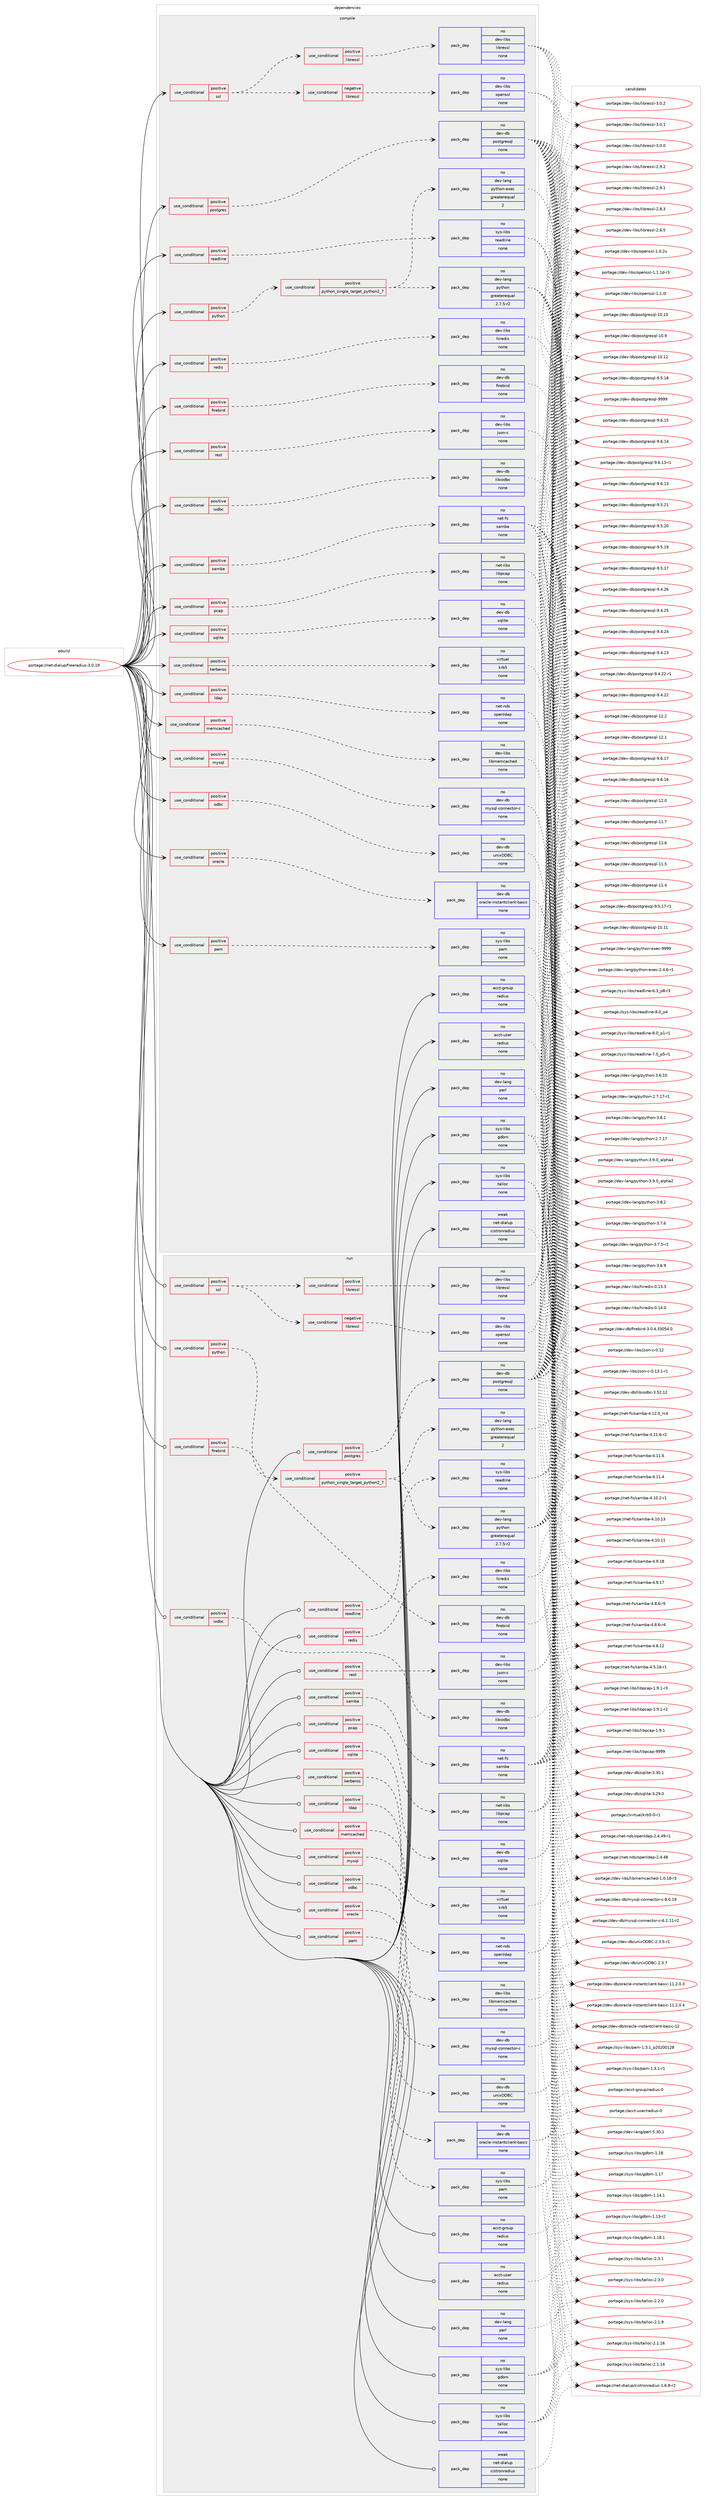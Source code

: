digraph prolog {

# *************
# Graph options
# *************

newrank=true;
concentrate=true;
compound=true;
graph [rankdir=LR,fontname=Helvetica,fontsize=10,ranksep=1.5];#, ranksep=2.5, nodesep=0.2];
edge  [arrowhead=vee];
node  [fontname=Helvetica,fontsize=10];

# **********
# The ebuild
# **********

subgraph cluster_leftcol {
color=gray;
rank=same;
label=<<i>ebuild</i>>;
id [label="portage://net-dialup/freeradius-3.0.19", color=red, width=4, href="../net-dialup/freeradius-3.0.19.svg"];
}

# ****************
# The dependencies
# ****************

subgraph cluster_midcol {
color=gray;
label=<<i>dependencies</i>>;
subgraph cluster_compile {
fillcolor="#eeeeee";
style=filled;
label=<<i>compile</i>>;
subgraph cond19257 {
dependency88580 [label=<<TABLE BORDER="0" CELLBORDER="1" CELLSPACING="0" CELLPADDING="4"><TR><TD ROWSPAN="3" CELLPADDING="10">use_conditional</TD></TR><TR><TD>positive</TD></TR><TR><TD>firebird</TD></TR></TABLE>>, shape=none, color=red];
subgraph pack67666 {
dependency88581 [label=<<TABLE BORDER="0" CELLBORDER="1" CELLSPACING="0" CELLPADDING="4" WIDTH="220"><TR><TD ROWSPAN="6" CELLPADDING="30">pack_dep</TD></TR><TR><TD WIDTH="110">no</TD></TR><TR><TD>dev-db</TD></TR><TR><TD>firebird</TD></TR><TR><TD>none</TD></TR><TR><TD></TD></TR></TABLE>>, shape=none, color=blue];
}
dependency88580:e -> dependency88581:w [weight=20,style="dashed",arrowhead="vee"];
}
id:e -> dependency88580:w [weight=20,style="solid",arrowhead="vee"];
subgraph cond19258 {
dependency88582 [label=<<TABLE BORDER="0" CELLBORDER="1" CELLSPACING="0" CELLPADDING="4"><TR><TD ROWSPAN="3" CELLPADDING="10">use_conditional</TD></TR><TR><TD>positive</TD></TR><TR><TD>iodbc</TD></TR></TABLE>>, shape=none, color=red];
subgraph pack67667 {
dependency88583 [label=<<TABLE BORDER="0" CELLBORDER="1" CELLSPACING="0" CELLPADDING="4" WIDTH="220"><TR><TD ROWSPAN="6" CELLPADDING="30">pack_dep</TD></TR><TR><TD WIDTH="110">no</TD></TR><TR><TD>dev-db</TD></TR><TR><TD>libiodbc</TD></TR><TR><TD>none</TD></TR><TR><TD></TD></TR></TABLE>>, shape=none, color=blue];
}
dependency88582:e -> dependency88583:w [weight=20,style="dashed",arrowhead="vee"];
}
id:e -> dependency88582:w [weight=20,style="solid",arrowhead="vee"];
subgraph cond19259 {
dependency88584 [label=<<TABLE BORDER="0" CELLBORDER="1" CELLSPACING="0" CELLPADDING="4"><TR><TD ROWSPAN="3" CELLPADDING="10">use_conditional</TD></TR><TR><TD>positive</TD></TR><TR><TD>kerberos</TD></TR></TABLE>>, shape=none, color=red];
subgraph pack67668 {
dependency88585 [label=<<TABLE BORDER="0" CELLBORDER="1" CELLSPACING="0" CELLPADDING="4" WIDTH="220"><TR><TD ROWSPAN="6" CELLPADDING="30">pack_dep</TD></TR><TR><TD WIDTH="110">no</TD></TR><TR><TD>virtual</TD></TR><TR><TD>krb5</TD></TR><TR><TD>none</TD></TR><TR><TD></TD></TR></TABLE>>, shape=none, color=blue];
}
dependency88584:e -> dependency88585:w [weight=20,style="dashed",arrowhead="vee"];
}
id:e -> dependency88584:w [weight=20,style="solid",arrowhead="vee"];
subgraph cond19260 {
dependency88586 [label=<<TABLE BORDER="0" CELLBORDER="1" CELLSPACING="0" CELLPADDING="4"><TR><TD ROWSPAN="3" CELLPADDING="10">use_conditional</TD></TR><TR><TD>positive</TD></TR><TR><TD>ldap</TD></TR></TABLE>>, shape=none, color=red];
subgraph pack67669 {
dependency88587 [label=<<TABLE BORDER="0" CELLBORDER="1" CELLSPACING="0" CELLPADDING="4" WIDTH="220"><TR><TD ROWSPAN="6" CELLPADDING="30">pack_dep</TD></TR><TR><TD WIDTH="110">no</TD></TR><TR><TD>net-nds</TD></TR><TR><TD>openldap</TD></TR><TR><TD>none</TD></TR><TR><TD></TD></TR></TABLE>>, shape=none, color=blue];
}
dependency88586:e -> dependency88587:w [weight=20,style="dashed",arrowhead="vee"];
}
id:e -> dependency88586:w [weight=20,style="solid",arrowhead="vee"];
subgraph cond19261 {
dependency88588 [label=<<TABLE BORDER="0" CELLBORDER="1" CELLSPACING="0" CELLPADDING="4"><TR><TD ROWSPAN="3" CELLPADDING="10">use_conditional</TD></TR><TR><TD>positive</TD></TR><TR><TD>memcached</TD></TR></TABLE>>, shape=none, color=red];
subgraph pack67670 {
dependency88589 [label=<<TABLE BORDER="0" CELLBORDER="1" CELLSPACING="0" CELLPADDING="4" WIDTH="220"><TR><TD ROWSPAN="6" CELLPADDING="30">pack_dep</TD></TR><TR><TD WIDTH="110">no</TD></TR><TR><TD>dev-libs</TD></TR><TR><TD>libmemcached</TD></TR><TR><TD>none</TD></TR><TR><TD></TD></TR></TABLE>>, shape=none, color=blue];
}
dependency88588:e -> dependency88589:w [weight=20,style="dashed",arrowhead="vee"];
}
id:e -> dependency88588:w [weight=20,style="solid",arrowhead="vee"];
subgraph cond19262 {
dependency88590 [label=<<TABLE BORDER="0" CELLBORDER="1" CELLSPACING="0" CELLPADDING="4"><TR><TD ROWSPAN="3" CELLPADDING="10">use_conditional</TD></TR><TR><TD>positive</TD></TR><TR><TD>mysql</TD></TR></TABLE>>, shape=none, color=red];
subgraph pack67671 {
dependency88591 [label=<<TABLE BORDER="0" CELLBORDER="1" CELLSPACING="0" CELLPADDING="4" WIDTH="220"><TR><TD ROWSPAN="6" CELLPADDING="30">pack_dep</TD></TR><TR><TD WIDTH="110">no</TD></TR><TR><TD>dev-db</TD></TR><TR><TD>mysql-connector-c</TD></TR><TR><TD>none</TD></TR><TR><TD></TD></TR></TABLE>>, shape=none, color=blue];
}
dependency88590:e -> dependency88591:w [weight=20,style="dashed",arrowhead="vee"];
}
id:e -> dependency88590:w [weight=20,style="solid",arrowhead="vee"];
subgraph cond19263 {
dependency88592 [label=<<TABLE BORDER="0" CELLBORDER="1" CELLSPACING="0" CELLPADDING="4"><TR><TD ROWSPAN="3" CELLPADDING="10">use_conditional</TD></TR><TR><TD>positive</TD></TR><TR><TD>odbc</TD></TR></TABLE>>, shape=none, color=red];
subgraph pack67672 {
dependency88593 [label=<<TABLE BORDER="0" CELLBORDER="1" CELLSPACING="0" CELLPADDING="4" WIDTH="220"><TR><TD ROWSPAN="6" CELLPADDING="30">pack_dep</TD></TR><TR><TD WIDTH="110">no</TD></TR><TR><TD>dev-db</TD></TR><TR><TD>unixODBC</TD></TR><TR><TD>none</TD></TR><TR><TD></TD></TR></TABLE>>, shape=none, color=blue];
}
dependency88592:e -> dependency88593:w [weight=20,style="dashed",arrowhead="vee"];
}
id:e -> dependency88592:w [weight=20,style="solid",arrowhead="vee"];
subgraph cond19264 {
dependency88594 [label=<<TABLE BORDER="0" CELLBORDER="1" CELLSPACING="0" CELLPADDING="4"><TR><TD ROWSPAN="3" CELLPADDING="10">use_conditional</TD></TR><TR><TD>positive</TD></TR><TR><TD>oracle</TD></TR></TABLE>>, shape=none, color=red];
subgraph pack67673 {
dependency88595 [label=<<TABLE BORDER="0" CELLBORDER="1" CELLSPACING="0" CELLPADDING="4" WIDTH="220"><TR><TD ROWSPAN="6" CELLPADDING="30">pack_dep</TD></TR><TR><TD WIDTH="110">no</TD></TR><TR><TD>dev-db</TD></TR><TR><TD>oracle-instantclient-basic</TD></TR><TR><TD>none</TD></TR><TR><TD></TD></TR></TABLE>>, shape=none, color=blue];
}
dependency88594:e -> dependency88595:w [weight=20,style="dashed",arrowhead="vee"];
}
id:e -> dependency88594:w [weight=20,style="solid",arrowhead="vee"];
subgraph cond19265 {
dependency88596 [label=<<TABLE BORDER="0" CELLBORDER="1" CELLSPACING="0" CELLPADDING="4"><TR><TD ROWSPAN="3" CELLPADDING="10">use_conditional</TD></TR><TR><TD>positive</TD></TR><TR><TD>pam</TD></TR></TABLE>>, shape=none, color=red];
subgraph pack67674 {
dependency88597 [label=<<TABLE BORDER="0" CELLBORDER="1" CELLSPACING="0" CELLPADDING="4" WIDTH="220"><TR><TD ROWSPAN="6" CELLPADDING="30">pack_dep</TD></TR><TR><TD WIDTH="110">no</TD></TR><TR><TD>sys-libs</TD></TR><TR><TD>pam</TD></TR><TR><TD>none</TD></TR><TR><TD></TD></TR></TABLE>>, shape=none, color=blue];
}
dependency88596:e -> dependency88597:w [weight=20,style="dashed",arrowhead="vee"];
}
id:e -> dependency88596:w [weight=20,style="solid",arrowhead="vee"];
subgraph cond19266 {
dependency88598 [label=<<TABLE BORDER="0" CELLBORDER="1" CELLSPACING="0" CELLPADDING="4"><TR><TD ROWSPAN="3" CELLPADDING="10">use_conditional</TD></TR><TR><TD>positive</TD></TR><TR><TD>pcap</TD></TR></TABLE>>, shape=none, color=red];
subgraph pack67675 {
dependency88599 [label=<<TABLE BORDER="0" CELLBORDER="1" CELLSPACING="0" CELLPADDING="4" WIDTH="220"><TR><TD ROWSPAN="6" CELLPADDING="30">pack_dep</TD></TR><TR><TD WIDTH="110">no</TD></TR><TR><TD>net-libs</TD></TR><TR><TD>libpcap</TD></TR><TR><TD>none</TD></TR><TR><TD></TD></TR></TABLE>>, shape=none, color=blue];
}
dependency88598:e -> dependency88599:w [weight=20,style="dashed",arrowhead="vee"];
}
id:e -> dependency88598:w [weight=20,style="solid",arrowhead="vee"];
subgraph cond19267 {
dependency88600 [label=<<TABLE BORDER="0" CELLBORDER="1" CELLSPACING="0" CELLPADDING="4"><TR><TD ROWSPAN="3" CELLPADDING="10">use_conditional</TD></TR><TR><TD>positive</TD></TR><TR><TD>postgres</TD></TR></TABLE>>, shape=none, color=red];
subgraph pack67676 {
dependency88601 [label=<<TABLE BORDER="0" CELLBORDER="1" CELLSPACING="0" CELLPADDING="4" WIDTH="220"><TR><TD ROWSPAN="6" CELLPADDING="30">pack_dep</TD></TR><TR><TD WIDTH="110">no</TD></TR><TR><TD>dev-db</TD></TR><TR><TD>postgresql</TD></TR><TR><TD>none</TD></TR><TR><TD></TD></TR></TABLE>>, shape=none, color=blue];
}
dependency88600:e -> dependency88601:w [weight=20,style="dashed",arrowhead="vee"];
}
id:e -> dependency88600:w [weight=20,style="solid",arrowhead="vee"];
subgraph cond19268 {
dependency88602 [label=<<TABLE BORDER="0" CELLBORDER="1" CELLSPACING="0" CELLPADDING="4"><TR><TD ROWSPAN="3" CELLPADDING="10">use_conditional</TD></TR><TR><TD>positive</TD></TR><TR><TD>python</TD></TR></TABLE>>, shape=none, color=red];
subgraph cond19269 {
dependency88603 [label=<<TABLE BORDER="0" CELLBORDER="1" CELLSPACING="0" CELLPADDING="4"><TR><TD ROWSPAN="3" CELLPADDING="10">use_conditional</TD></TR><TR><TD>positive</TD></TR><TR><TD>python_single_target_python2_7</TD></TR></TABLE>>, shape=none, color=red];
subgraph pack67677 {
dependency88604 [label=<<TABLE BORDER="0" CELLBORDER="1" CELLSPACING="0" CELLPADDING="4" WIDTH="220"><TR><TD ROWSPAN="6" CELLPADDING="30">pack_dep</TD></TR><TR><TD WIDTH="110">no</TD></TR><TR><TD>dev-lang</TD></TR><TR><TD>python</TD></TR><TR><TD>greaterequal</TD></TR><TR><TD>2.7.5-r2</TD></TR></TABLE>>, shape=none, color=blue];
}
dependency88603:e -> dependency88604:w [weight=20,style="dashed",arrowhead="vee"];
subgraph pack67678 {
dependency88605 [label=<<TABLE BORDER="0" CELLBORDER="1" CELLSPACING="0" CELLPADDING="4" WIDTH="220"><TR><TD ROWSPAN="6" CELLPADDING="30">pack_dep</TD></TR><TR><TD WIDTH="110">no</TD></TR><TR><TD>dev-lang</TD></TR><TR><TD>python-exec</TD></TR><TR><TD>greaterequal</TD></TR><TR><TD>2</TD></TR></TABLE>>, shape=none, color=blue];
}
dependency88603:e -> dependency88605:w [weight=20,style="dashed",arrowhead="vee"];
}
dependency88602:e -> dependency88603:w [weight=20,style="dashed",arrowhead="vee"];
}
id:e -> dependency88602:w [weight=20,style="solid",arrowhead="vee"];
subgraph cond19270 {
dependency88606 [label=<<TABLE BORDER="0" CELLBORDER="1" CELLSPACING="0" CELLPADDING="4"><TR><TD ROWSPAN="3" CELLPADDING="10">use_conditional</TD></TR><TR><TD>positive</TD></TR><TR><TD>readline</TD></TR></TABLE>>, shape=none, color=red];
subgraph pack67679 {
dependency88607 [label=<<TABLE BORDER="0" CELLBORDER="1" CELLSPACING="0" CELLPADDING="4" WIDTH="220"><TR><TD ROWSPAN="6" CELLPADDING="30">pack_dep</TD></TR><TR><TD WIDTH="110">no</TD></TR><TR><TD>sys-libs</TD></TR><TR><TD>readline</TD></TR><TR><TD>none</TD></TR><TR><TD></TD></TR></TABLE>>, shape=none, color=blue];
}
dependency88606:e -> dependency88607:w [weight=20,style="dashed",arrowhead="vee"];
}
id:e -> dependency88606:w [weight=20,style="solid",arrowhead="vee"];
subgraph cond19271 {
dependency88608 [label=<<TABLE BORDER="0" CELLBORDER="1" CELLSPACING="0" CELLPADDING="4"><TR><TD ROWSPAN="3" CELLPADDING="10">use_conditional</TD></TR><TR><TD>positive</TD></TR><TR><TD>redis</TD></TR></TABLE>>, shape=none, color=red];
subgraph pack67680 {
dependency88609 [label=<<TABLE BORDER="0" CELLBORDER="1" CELLSPACING="0" CELLPADDING="4" WIDTH="220"><TR><TD ROWSPAN="6" CELLPADDING="30">pack_dep</TD></TR><TR><TD WIDTH="110">no</TD></TR><TR><TD>dev-libs</TD></TR><TR><TD>hiredis</TD></TR><TR><TD>none</TD></TR><TR><TD></TD></TR></TABLE>>, shape=none, color=blue];
}
dependency88608:e -> dependency88609:w [weight=20,style="dashed",arrowhead="vee"];
}
id:e -> dependency88608:w [weight=20,style="solid",arrowhead="vee"];
subgraph cond19272 {
dependency88610 [label=<<TABLE BORDER="0" CELLBORDER="1" CELLSPACING="0" CELLPADDING="4"><TR><TD ROWSPAN="3" CELLPADDING="10">use_conditional</TD></TR><TR><TD>positive</TD></TR><TR><TD>rest</TD></TR></TABLE>>, shape=none, color=red];
subgraph pack67681 {
dependency88611 [label=<<TABLE BORDER="0" CELLBORDER="1" CELLSPACING="0" CELLPADDING="4" WIDTH="220"><TR><TD ROWSPAN="6" CELLPADDING="30">pack_dep</TD></TR><TR><TD WIDTH="110">no</TD></TR><TR><TD>dev-libs</TD></TR><TR><TD>json-c</TD></TR><TR><TD>none</TD></TR><TR><TD></TD></TR></TABLE>>, shape=none, color=blue];
}
dependency88610:e -> dependency88611:w [weight=20,style="dashed",arrowhead="vee"];
}
id:e -> dependency88610:w [weight=20,style="solid",arrowhead="vee"];
subgraph cond19273 {
dependency88612 [label=<<TABLE BORDER="0" CELLBORDER="1" CELLSPACING="0" CELLPADDING="4"><TR><TD ROWSPAN="3" CELLPADDING="10">use_conditional</TD></TR><TR><TD>positive</TD></TR><TR><TD>samba</TD></TR></TABLE>>, shape=none, color=red];
subgraph pack67682 {
dependency88613 [label=<<TABLE BORDER="0" CELLBORDER="1" CELLSPACING="0" CELLPADDING="4" WIDTH="220"><TR><TD ROWSPAN="6" CELLPADDING="30">pack_dep</TD></TR><TR><TD WIDTH="110">no</TD></TR><TR><TD>net-fs</TD></TR><TR><TD>samba</TD></TR><TR><TD>none</TD></TR><TR><TD></TD></TR></TABLE>>, shape=none, color=blue];
}
dependency88612:e -> dependency88613:w [weight=20,style="dashed",arrowhead="vee"];
}
id:e -> dependency88612:w [weight=20,style="solid",arrowhead="vee"];
subgraph cond19274 {
dependency88614 [label=<<TABLE BORDER="0" CELLBORDER="1" CELLSPACING="0" CELLPADDING="4"><TR><TD ROWSPAN="3" CELLPADDING="10">use_conditional</TD></TR><TR><TD>positive</TD></TR><TR><TD>sqlite</TD></TR></TABLE>>, shape=none, color=red];
subgraph pack67683 {
dependency88615 [label=<<TABLE BORDER="0" CELLBORDER="1" CELLSPACING="0" CELLPADDING="4" WIDTH="220"><TR><TD ROWSPAN="6" CELLPADDING="30">pack_dep</TD></TR><TR><TD WIDTH="110">no</TD></TR><TR><TD>dev-db</TD></TR><TR><TD>sqlite</TD></TR><TR><TD>none</TD></TR><TR><TD></TD></TR></TABLE>>, shape=none, color=blue];
}
dependency88614:e -> dependency88615:w [weight=20,style="dashed",arrowhead="vee"];
}
id:e -> dependency88614:w [weight=20,style="solid",arrowhead="vee"];
subgraph cond19275 {
dependency88616 [label=<<TABLE BORDER="0" CELLBORDER="1" CELLSPACING="0" CELLPADDING="4"><TR><TD ROWSPAN="3" CELLPADDING="10">use_conditional</TD></TR><TR><TD>positive</TD></TR><TR><TD>ssl</TD></TR></TABLE>>, shape=none, color=red];
subgraph cond19276 {
dependency88617 [label=<<TABLE BORDER="0" CELLBORDER="1" CELLSPACING="0" CELLPADDING="4"><TR><TD ROWSPAN="3" CELLPADDING="10">use_conditional</TD></TR><TR><TD>negative</TD></TR><TR><TD>libressl</TD></TR></TABLE>>, shape=none, color=red];
subgraph pack67684 {
dependency88618 [label=<<TABLE BORDER="0" CELLBORDER="1" CELLSPACING="0" CELLPADDING="4" WIDTH="220"><TR><TD ROWSPAN="6" CELLPADDING="30">pack_dep</TD></TR><TR><TD WIDTH="110">no</TD></TR><TR><TD>dev-libs</TD></TR><TR><TD>openssl</TD></TR><TR><TD>none</TD></TR><TR><TD></TD></TR></TABLE>>, shape=none, color=blue];
}
dependency88617:e -> dependency88618:w [weight=20,style="dashed",arrowhead="vee"];
}
dependency88616:e -> dependency88617:w [weight=20,style="dashed",arrowhead="vee"];
subgraph cond19277 {
dependency88619 [label=<<TABLE BORDER="0" CELLBORDER="1" CELLSPACING="0" CELLPADDING="4"><TR><TD ROWSPAN="3" CELLPADDING="10">use_conditional</TD></TR><TR><TD>positive</TD></TR><TR><TD>libressl</TD></TR></TABLE>>, shape=none, color=red];
subgraph pack67685 {
dependency88620 [label=<<TABLE BORDER="0" CELLBORDER="1" CELLSPACING="0" CELLPADDING="4" WIDTH="220"><TR><TD ROWSPAN="6" CELLPADDING="30">pack_dep</TD></TR><TR><TD WIDTH="110">no</TD></TR><TR><TD>dev-libs</TD></TR><TR><TD>libressl</TD></TR><TR><TD>none</TD></TR><TR><TD></TD></TR></TABLE>>, shape=none, color=blue];
}
dependency88619:e -> dependency88620:w [weight=20,style="dashed",arrowhead="vee"];
}
dependency88616:e -> dependency88619:w [weight=20,style="dashed",arrowhead="vee"];
}
id:e -> dependency88616:w [weight=20,style="solid",arrowhead="vee"];
subgraph pack67686 {
dependency88621 [label=<<TABLE BORDER="0" CELLBORDER="1" CELLSPACING="0" CELLPADDING="4" WIDTH="220"><TR><TD ROWSPAN="6" CELLPADDING="30">pack_dep</TD></TR><TR><TD WIDTH="110">no</TD></TR><TR><TD>acct-group</TD></TR><TR><TD>radius</TD></TR><TR><TD>none</TD></TR><TR><TD></TD></TR></TABLE>>, shape=none, color=blue];
}
id:e -> dependency88621:w [weight=20,style="solid",arrowhead="vee"];
subgraph pack67687 {
dependency88622 [label=<<TABLE BORDER="0" CELLBORDER="1" CELLSPACING="0" CELLPADDING="4" WIDTH="220"><TR><TD ROWSPAN="6" CELLPADDING="30">pack_dep</TD></TR><TR><TD WIDTH="110">no</TD></TR><TR><TD>acct-user</TD></TR><TR><TD>radius</TD></TR><TR><TD>none</TD></TR><TR><TD></TD></TR></TABLE>>, shape=none, color=blue];
}
id:e -> dependency88622:w [weight=20,style="solid",arrowhead="vee"];
subgraph pack67688 {
dependency88623 [label=<<TABLE BORDER="0" CELLBORDER="1" CELLSPACING="0" CELLPADDING="4" WIDTH="220"><TR><TD ROWSPAN="6" CELLPADDING="30">pack_dep</TD></TR><TR><TD WIDTH="110">no</TD></TR><TR><TD>dev-lang</TD></TR><TR><TD>perl</TD></TR><TR><TD>none</TD></TR><TR><TD></TD></TR></TABLE>>, shape=none, color=blue];
}
id:e -> dependency88623:w [weight=20,style="solid",arrowhead="vee"];
subgraph pack67689 {
dependency88624 [label=<<TABLE BORDER="0" CELLBORDER="1" CELLSPACING="0" CELLPADDING="4" WIDTH="220"><TR><TD ROWSPAN="6" CELLPADDING="30">pack_dep</TD></TR><TR><TD WIDTH="110">no</TD></TR><TR><TD>sys-libs</TD></TR><TR><TD>gdbm</TD></TR><TR><TD>none</TD></TR><TR><TD></TD></TR></TABLE>>, shape=none, color=blue];
}
id:e -> dependency88624:w [weight=20,style="solid",arrowhead="vee"];
subgraph pack67690 {
dependency88625 [label=<<TABLE BORDER="0" CELLBORDER="1" CELLSPACING="0" CELLPADDING="4" WIDTH="220"><TR><TD ROWSPAN="6" CELLPADDING="30">pack_dep</TD></TR><TR><TD WIDTH="110">no</TD></TR><TR><TD>sys-libs</TD></TR><TR><TD>talloc</TD></TR><TR><TD>none</TD></TR><TR><TD></TD></TR></TABLE>>, shape=none, color=blue];
}
id:e -> dependency88625:w [weight=20,style="solid",arrowhead="vee"];
subgraph pack67691 {
dependency88626 [label=<<TABLE BORDER="0" CELLBORDER="1" CELLSPACING="0" CELLPADDING="4" WIDTH="220"><TR><TD ROWSPAN="6" CELLPADDING="30">pack_dep</TD></TR><TR><TD WIDTH="110">weak</TD></TR><TR><TD>net-dialup</TD></TR><TR><TD>cistronradius</TD></TR><TR><TD>none</TD></TR><TR><TD></TD></TR></TABLE>>, shape=none, color=blue];
}
id:e -> dependency88626:w [weight=20,style="solid",arrowhead="vee"];
}
subgraph cluster_compileandrun {
fillcolor="#eeeeee";
style=filled;
label=<<i>compile and run</i>>;
}
subgraph cluster_run {
fillcolor="#eeeeee";
style=filled;
label=<<i>run</i>>;
subgraph cond19278 {
dependency88627 [label=<<TABLE BORDER="0" CELLBORDER="1" CELLSPACING="0" CELLPADDING="4"><TR><TD ROWSPAN="3" CELLPADDING="10">use_conditional</TD></TR><TR><TD>positive</TD></TR><TR><TD>firebird</TD></TR></TABLE>>, shape=none, color=red];
subgraph pack67692 {
dependency88628 [label=<<TABLE BORDER="0" CELLBORDER="1" CELLSPACING="0" CELLPADDING="4" WIDTH="220"><TR><TD ROWSPAN="6" CELLPADDING="30">pack_dep</TD></TR><TR><TD WIDTH="110">no</TD></TR><TR><TD>dev-db</TD></TR><TR><TD>firebird</TD></TR><TR><TD>none</TD></TR><TR><TD></TD></TR></TABLE>>, shape=none, color=blue];
}
dependency88627:e -> dependency88628:w [weight=20,style="dashed",arrowhead="vee"];
}
id:e -> dependency88627:w [weight=20,style="solid",arrowhead="odot"];
subgraph cond19279 {
dependency88629 [label=<<TABLE BORDER="0" CELLBORDER="1" CELLSPACING="0" CELLPADDING="4"><TR><TD ROWSPAN="3" CELLPADDING="10">use_conditional</TD></TR><TR><TD>positive</TD></TR><TR><TD>iodbc</TD></TR></TABLE>>, shape=none, color=red];
subgraph pack67693 {
dependency88630 [label=<<TABLE BORDER="0" CELLBORDER="1" CELLSPACING="0" CELLPADDING="4" WIDTH="220"><TR><TD ROWSPAN="6" CELLPADDING="30">pack_dep</TD></TR><TR><TD WIDTH="110">no</TD></TR><TR><TD>dev-db</TD></TR><TR><TD>libiodbc</TD></TR><TR><TD>none</TD></TR><TR><TD></TD></TR></TABLE>>, shape=none, color=blue];
}
dependency88629:e -> dependency88630:w [weight=20,style="dashed",arrowhead="vee"];
}
id:e -> dependency88629:w [weight=20,style="solid",arrowhead="odot"];
subgraph cond19280 {
dependency88631 [label=<<TABLE BORDER="0" CELLBORDER="1" CELLSPACING="0" CELLPADDING="4"><TR><TD ROWSPAN="3" CELLPADDING="10">use_conditional</TD></TR><TR><TD>positive</TD></TR><TR><TD>kerberos</TD></TR></TABLE>>, shape=none, color=red];
subgraph pack67694 {
dependency88632 [label=<<TABLE BORDER="0" CELLBORDER="1" CELLSPACING="0" CELLPADDING="4" WIDTH="220"><TR><TD ROWSPAN="6" CELLPADDING="30">pack_dep</TD></TR><TR><TD WIDTH="110">no</TD></TR><TR><TD>virtual</TD></TR><TR><TD>krb5</TD></TR><TR><TD>none</TD></TR><TR><TD></TD></TR></TABLE>>, shape=none, color=blue];
}
dependency88631:e -> dependency88632:w [weight=20,style="dashed",arrowhead="vee"];
}
id:e -> dependency88631:w [weight=20,style="solid",arrowhead="odot"];
subgraph cond19281 {
dependency88633 [label=<<TABLE BORDER="0" CELLBORDER="1" CELLSPACING="0" CELLPADDING="4"><TR><TD ROWSPAN="3" CELLPADDING="10">use_conditional</TD></TR><TR><TD>positive</TD></TR><TR><TD>ldap</TD></TR></TABLE>>, shape=none, color=red];
subgraph pack67695 {
dependency88634 [label=<<TABLE BORDER="0" CELLBORDER="1" CELLSPACING="0" CELLPADDING="4" WIDTH="220"><TR><TD ROWSPAN="6" CELLPADDING="30">pack_dep</TD></TR><TR><TD WIDTH="110">no</TD></TR><TR><TD>net-nds</TD></TR><TR><TD>openldap</TD></TR><TR><TD>none</TD></TR><TR><TD></TD></TR></TABLE>>, shape=none, color=blue];
}
dependency88633:e -> dependency88634:w [weight=20,style="dashed",arrowhead="vee"];
}
id:e -> dependency88633:w [weight=20,style="solid",arrowhead="odot"];
subgraph cond19282 {
dependency88635 [label=<<TABLE BORDER="0" CELLBORDER="1" CELLSPACING="0" CELLPADDING="4"><TR><TD ROWSPAN="3" CELLPADDING="10">use_conditional</TD></TR><TR><TD>positive</TD></TR><TR><TD>memcached</TD></TR></TABLE>>, shape=none, color=red];
subgraph pack67696 {
dependency88636 [label=<<TABLE BORDER="0" CELLBORDER="1" CELLSPACING="0" CELLPADDING="4" WIDTH="220"><TR><TD ROWSPAN="6" CELLPADDING="30">pack_dep</TD></TR><TR><TD WIDTH="110">no</TD></TR><TR><TD>dev-libs</TD></TR><TR><TD>libmemcached</TD></TR><TR><TD>none</TD></TR><TR><TD></TD></TR></TABLE>>, shape=none, color=blue];
}
dependency88635:e -> dependency88636:w [weight=20,style="dashed",arrowhead="vee"];
}
id:e -> dependency88635:w [weight=20,style="solid",arrowhead="odot"];
subgraph cond19283 {
dependency88637 [label=<<TABLE BORDER="0" CELLBORDER="1" CELLSPACING="0" CELLPADDING="4"><TR><TD ROWSPAN="3" CELLPADDING="10">use_conditional</TD></TR><TR><TD>positive</TD></TR><TR><TD>mysql</TD></TR></TABLE>>, shape=none, color=red];
subgraph pack67697 {
dependency88638 [label=<<TABLE BORDER="0" CELLBORDER="1" CELLSPACING="0" CELLPADDING="4" WIDTH="220"><TR><TD ROWSPAN="6" CELLPADDING="30">pack_dep</TD></TR><TR><TD WIDTH="110">no</TD></TR><TR><TD>dev-db</TD></TR><TR><TD>mysql-connector-c</TD></TR><TR><TD>none</TD></TR><TR><TD></TD></TR></TABLE>>, shape=none, color=blue];
}
dependency88637:e -> dependency88638:w [weight=20,style="dashed",arrowhead="vee"];
}
id:e -> dependency88637:w [weight=20,style="solid",arrowhead="odot"];
subgraph cond19284 {
dependency88639 [label=<<TABLE BORDER="0" CELLBORDER="1" CELLSPACING="0" CELLPADDING="4"><TR><TD ROWSPAN="3" CELLPADDING="10">use_conditional</TD></TR><TR><TD>positive</TD></TR><TR><TD>odbc</TD></TR></TABLE>>, shape=none, color=red];
subgraph pack67698 {
dependency88640 [label=<<TABLE BORDER="0" CELLBORDER="1" CELLSPACING="0" CELLPADDING="4" WIDTH="220"><TR><TD ROWSPAN="6" CELLPADDING="30">pack_dep</TD></TR><TR><TD WIDTH="110">no</TD></TR><TR><TD>dev-db</TD></TR><TR><TD>unixODBC</TD></TR><TR><TD>none</TD></TR><TR><TD></TD></TR></TABLE>>, shape=none, color=blue];
}
dependency88639:e -> dependency88640:w [weight=20,style="dashed",arrowhead="vee"];
}
id:e -> dependency88639:w [weight=20,style="solid",arrowhead="odot"];
subgraph cond19285 {
dependency88641 [label=<<TABLE BORDER="0" CELLBORDER="1" CELLSPACING="0" CELLPADDING="4"><TR><TD ROWSPAN="3" CELLPADDING="10">use_conditional</TD></TR><TR><TD>positive</TD></TR><TR><TD>oracle</TD></TR></TABLE>>, shape=none, color=red];
subgraph pack67699 {
dependency88642 [label=<<TABLE BORDER="0" CELLBORDER="1" CELLSPACING="0" CELLPADDING="4" WIDTH="220"><TR><TD ROWSPAN="6" CELLPADDING="30">pack_dep</TD></TR><TR><TD WIDTH="110">no</TD></TR><TR><TD>dev-db</TD></TR><TR><TD>oracle-instantclient-basic</TD></TR><TR><TD>none</TD></TR><TR><TD></TD></TR></TABLE>>, shape=none, color=blue];
}
dependency88641:e -> dependency88642:w [weight=20,style="dashed",arrowhead="vee"];
}
id:e -> dependency88641:w [weight=20,style="solid",arrowhead="odot"];
subgraph cond19286 {
dependency88643 [label=<<TABLE BORDER="0" CELLBORDER="1" CELLSPACING="0" CELLPADDING="4"><TR><TD ROWSPAN="3" CELLPADDING="10">use_conditional</TD></TR><TR><TD>positive</TD></TR><TR><TD>pam</TD></TR></TABLE>>, shape=none, color=red];
subgraph pack67700 {
dependency88644 [label=<<TABLE BORDER="0" CELLBORDER="1" CELLSPACING="0" CELLPADDING="4" WIDTH="220"><TR><TD ROWSPAN="6" CELLPADDING="30">pack_dep</TD></TR><TR><TD WIDTH="110">no</TD></TR><TR><TD>sys-libs</TD></TR><TR><TD>pam</TD></TR><TR><TD>none</TD></TR><TR><TD></TD></TR></TABLE>>, shape=none, color=blue];
}
dependency88643:e -> dependency88644:w [weight=20,style="dashed",arrowhead="vee"];
}
id:e -> dependency88643:w [weight=20,style="solid",arrowhead="odot"];
subgraph cond19287 {
dependency88645 [label=<<TABLE BORDER="0" CELLBORDER="1" CELLSPACING="0" CELLPADDING="4"><TR><TD ROWSPAN="3" CELLPADDING="10">use_conditional</TD></TR><TR><TD>positive</TD></TR><TR><TD>pcap</TD></TR></TABLE>>, shape=none, color=red];
subgraph pack67701 {
dependency88646 [label=<<TABLE BORDER="0" CELLBORDER="1" CELLSPACING="0" CELLPADDING="4" WIDTH="220"><TR><TD ROWSPAN="6" CELLPADDING="30">pack_dep</TD></TR><TR><TD WIDTH="110">no</TD></TR><TR><TD>net-libs</TD></TR><TR><TD>libpcap</TD></TR><TR><TD>none</TD></TR><TR><TD></TD></TR></TABLE>>, shape=none, color=blue];
}
dependency88645:e -> dependency88646:w [weight=20,style="dashed",arrowhead="vee"];
}
id:e -> dependency88645:w [weight=20,style="solid",arrowhead="odot"];
subgraph cond19288 {
dependency88647 [label=<<TABLE BORDER="0" CELLBORDER="1" CELLSPACING="0" CELLPADDING="4"><TR><TD ROWSPAN="3" CELLPADDING="10">use_conditional</TD></TR><TR><TD>positive</TD></TR><TR><TD>postgres</TD></TR></TABLE>>, shape=none, color=red];
subgraph pack67702 {
dependency88648 [label=<<TABLE BORDER="0" CELLBORDER="1" CELLSPACING="0" CELLPADDING="4" WIDTH="220"><TR><TD ROWSPAN="6" CELLPADDING="30">pack_dep</TD></TR><TR><TD WIDTH="110">no</TD></TR><TR><TD>dev-db</TD></TR><TR><TD>postgresql</TD></TR><TR><TD>none</TD></TR><TR><TD></TD></TR></TABLE>>, shape=none, color=blue];
}
dependency88647:e -> dependency88648:w [weight=20,style="dashed",arrowhead="vee"];
}
id:e -> dependency88647:w [weight=20,style="solid",arrowhead="odot"];
subgraph cond19289 {
dependency88649 [label=<<TABLE BORDER="0" CELLBORDER="1" CELLSPACING="0" CELLPADDING="4"><TR><TD ROWSPAN="3" CELLPADDING="10">use_conditional</TD></TR><TR><TD>positive</TD></TR><TR><TD>python</TD></TR></TABLE>>, shape=none, color=red];
subgraph cond19290 {
dependency88650 [label=<<TABLE BORDER="0" CELLBORDER="1" CELLSPACING="0" CELLPADDING="4"><TR><TD ROWSPAN="3" CELLPADDING="10">use_conditional</TD></TR><TR><TD>positive</TD></TR><TR><TD>python_single_target_python2_7</TD></TR></TABLE>>, shape=none, color=red];
subgraph pack67703 {
dependency88651 [label=<<TABLE BORDER="0" CELLBORDER="1" CELLSPACING="0" CELLPADDING="4" WIDTH="220"><TR><TD ROWSPAN="6" CELLPADDING="30">pack_dep</TD></TR><TR><TD WIDTH="110">no</TD></TR><TR><TD>dev-lang</TD></TR><TR><TD>python</TD></TR><TR><TD>greaterequal</TD></TR><TR><TD>2.7.5-r2</TD></TR></TABLE>>, shape=none, color=blue];
}
dependency88650:e -> dependency88651:w [weight=20,style="dashed",arrowhead="vee"];
subgraph pack67704 {
dependency88652 [label=<<TABLE BORDER="0" CELLBORDER="1" CELLSPACING="0" CELLPADDING="4" WIDTH="220"><TR><TD ROWSPAN="6" CELLPADDING="30">pack_dep</TD></TR><TR><TD WIDTH="110">no</TD></TR><TR><TD>dev-lang</TD></TR><TR><TD>python-exec</TD></TR><TR><TD>greaterequal</TD></TR><TR><TD>2</TD></TR></TABLE>>, shape=none, color=blue];
}
dependency88650:e -> dependency88652:w [weight=20,style="dashed",arrowhead="vee"];
}
dependency88649:e -> dependency88650:w [weight=20,style="dashed",arrowhead="vee"];
}
id:e -> dependency88649:w [weight=20,style="solid",arrowhead="odot"];
subgraph cond19291 {
dependency88653 [label=<<TABLE BORDER="0" CELLBORDER="1" CELLSPACING="0" CELLPADDING="4"><TR><TD ROWSPAN="3" CELLPADDING="10">use_conditional</TD></TR><TR><TD>positive</TD></TR><TR><TD>readline</TD></TR></TABLE>>, shape=none, color=red];
subgraph pack67705 {
dependency88654 [label=<<TABLE BORDER="0" CELLBORDER="1" CELLSPACING="0" CELLPADDING="4" WIDTH="220"><TR><TD ROWSPAN="6" CELLPADDING="30">pack_dep</TD></TR><TR><TD WIDTH="110">no</TD></TR><TR><TD>sys-libs</TD></TR><TR><TD>readline</TD></TR><TR><TD>none</TD></TR><TR><TD></TD></TR></TABLE>>, shape=none, color=blue];
}
dependency88653:e -> dependency88654:w [weight=20,style="dashed",arrowhead="vee"];
}
id:e -> dependency88653:w [weight=20,style="solid",arrowhead="odot"];
subgraph cond19292 {
dependency88655 [label=<<TABLE BORDER="0" CELLBORDER="1" CELLSPACING="0" CELLPADDING="4"><TR><TD ROWSPAN="3" CELLPADDING="10">use_conditional</TD></TR><TR><TD>positive</TD></TR><TR><TD>redis</TD></TR></TABLE>>, shape=none, color=red];
subgraph pack67706 {
dependency88656 [label=<<TABLE BORDER="0" CELLBORDER="1" CELLSPACING="0" CELLPADDING="4" WIDTH="220"><TR><TD ROWSPAN="6" CELLPADDING="30">pack_dep</TD></TR><TR><TD WIDTH="110">no</TD></TR><TR><TD>dev-libs</TD></TR><TR><TD>hiredis</TD></TR><TR><TD>none</TD></TR><TR><TD></TD></TR></TABLE>>, shape=none, color=blue];
}
dependency88655:e -> dependency88656:w [weight=20,style="dashed",arrowhead="vee"];
}
id:e -> dependency88655:w [weight=20,style="solid",arrowhead="odot"];
subgraph cond19293 {
dependency88657 [label=<<TABLE BORDER="0" CELLBORDER="1" CELLSPACING="0" CELLPADDING="4"><TR><TD ROWSPAN="3" CELLPADDING="10">use_conditional</TD></TR><TR><TD>positive</TD></TR><TR><TD>rest</TD></TR></TABLE>>, shape=none, color=red];
subgraph pack67707 {
dependency88658 [label=<<TABLE BORDER="0" CELLBORDER="1" CELLSPACING="0" CELLPADDING="4" WIDTH="220"><TR><TD ROWSPAN="6" CELLPADDING="30">pack_dep</TD></TR><TR><TD WIDTH="110">no</TD></TR><TR><TD>dev-libs</TD></TR><TR><TD>json-c</TD></TR><TR><TD>none</TD></TR><TR><TD></TD></TR></TABLE>>, shape=none, color=blue];
}
dependency88657:e -> dependency88658:w [weight=20,style="dashed",arrowhead="vee"];
}
id:e -> dependency88657:w [weight=20,style="solid",arrowhead="odot"];
subgraph cond19294 {
dependency88659 [label=<<TABLE BORDER="0" CELLBORDER="1" CELLSPACING="0" CELLPADDING="4"><TR><TD ROWSPAN="3" CELLPADDING="10">use_conditional</TD></TR><TR><TD>positive</TD></TR><TR><TD>samba</TD></TR></TABLE>>, shape=none, color=red];
subgraph pack67708 {
dependency88660 [label=<<TABLE BORDER="0" CELLBORDER="1" CELLSPACING="0" CELLPADDING="4" WIDTH="220"><TR><TD ROWSPAN="6" CELLPADDING="30">pack_dep</TD></TR><TR><TD WIDTH="110">no</TD></TR><TR><TD>net-fs</TD></TR><TR><TD>samba</TD></TR><TR><TD>none</TD></TR><TR><TD></TD></TR></TABLE>>, shape=none, color=blue];
}
dependency88659:e -> dependency88660:w [weight=20,style="dashed",arrowhead="vee"];
}
id:e -> dependency88659:w [weight=20,style="solid",arrowhead="odot"];
subgraph cond19295 {
dependency88661 [label=<<TABLE BORDER="0" CELLBORDER="1" CELLSPACING="0" CELLPADDING="4"><TR><TD ROWSPAN="3" CELLPADDING="10">use_conditional</TD></TR><TR><TD>positive</TD></TR><TR><TD>sqlite</TD></TR></TABLE>>, shape=none, color=red];
subgraph pack67709 {
dependency88662 [label=<<TABLE BORDER="0" CELLBORDER="1" CELLSPACING="0" CELLPADDING="4" WIDTH="220"><TR><TD ROWSPAN="6" CELLPADDING="30">pack_dep</TD></TR><TR><TD WIDTH="110">no</TD></TR><TR><TD>dev-db</TD></TR><TR><TD>sqlite</TD></TR><TR><TD>none</TD></TR><TR><TD></TD></TR></TABLE>>, shape=none, color=blue];
}
dependency88661:e -> dependency88662:w [weight=20,style="dashed",arrowhead="vee"];
}
id:e -> dependency88661:w [weight=20,style="solid",arrowhead="odot"];
subgraph cond19296 {
dependency88663 [label=<<TABLE BORDER="0" CELLBORDER="1" CELLSPACING="0" CELLPADDING="4"><TR><TD ROWSPAN="3" CELLPADDING="10">use_conditional</TD></TR><TR><TD>positive</TD></TR><TR><TD>ssl</TD></TR></TABLE>>, shape=none, color=red];
subgraph cond19297 {
dependency88664 [label=<<TABLE BORDER="0" CELLBORDER="1" CELLSPACING="0" CELLPADDING="4"><TR><TD ROWSPAN="3" CELLPADDING="10">use_conditional</TD></TR><TR><TD>negative</TD></TR><TR><TD>libressl</TD></TR></TABLE>>, shape=none, color=red];
subgraph pack67710 {
dependency88665 [label=<<TABLE BORDER="0" CELLBORDER="1" CELLSPACING="0" CELLPADDING="4" WIDTH="220"><TR><TD ROWSPAN="6" CELLPADDING="30">pack_dep</TD></TR><TR><TD WIDTH="110">no</TD></TR><TR><TD>dev-libs</TD></TR><TR><TD>openssl</TD></TR><TR><TD>none</TD></TR><TR><TD></TD></TR></TABLE>>, shape=none, color=blue];
}
dependency88664:e -> dependency88665:w [weight=20,style="dashed",arrowhead="vee"];
}
dependency88663:e -> dependency88664:w [weight=20,style="dashed",arrowhead="vee"];
subgraph cond19298 {
dependency88666 [label=<<TABLE BORDER="0" CELLBORDER="1" CELLSPACING="0" CELLPADDING="4"><TR><TD ROWSPAN="3" CELLPADDING="10">use_conditional</TD></TR><TR><TD>positive</TD></TR><TR><TD>libressl</TD></TR></TABLE>>, shape=none, color=red];
subgraph pack67711 {
dependency88667 [label=<<TABLE BORDER="0" CELLBORDER="1" CELLSPACING="0" CELLPADDING="4" WIDTH="220"><TR><TD ROWSPAN="6" CELLPADDING="30">pack_dep</TD></TR><TR><TD WIDTH="110">no</TD></TR><TR><TD>dev-libs</TD></TR><TR><TD>libressl</TD></TR><TR><TD>none</TD></TR><TR><TD></TD></TR></TABLE>>, shape=none, color=blue];
}
dependency88666:e -> dependency88667:w [weight=20,style="dashed",arrowhead="vee"];
}
dependency88663:e -> dependency88666:w [weight=20,style="dashed",arrowhead="vee"];
}
id:e -> dependency88663:w [weight=20,style="solid",arrowhead="odot"];
subgraph pack67712 {
dependency88668 [label=<<TABLE BORDER="0" CELLBORDER="1" CELLSPACING="0" CELLPADDING="4" WIDTH="220"><TR><TD ROWSPAN="6" CELLPADDING="30">pack_dep</TD></TR><TR><TD WIDTH="110">no</TD></TR><TR><TD>acct-group</TD></TR><TR><TD>radius</TD></TR><TR><TD>none</TD></TR><TR><TD></TD></TR></TABLE>>, shape=none, color=blue];
}
id:e -> dependency88668:w [weight=20,style="solid",arrowhead="odot"];
subgraph pack67713 {
dependency88669 [label=<<TABLE BORDER="0" CELLBORDER="1" CELLSPACING="0" CELLPADDING="4" WIDTH="220"><TR><TD ROWSPAN="6" CELLPADDING="30">pack_dep</TD></TR><TR><TD WIDTH="110">no</TD></TR><TR><TD>acct-user</TD></TR><TR><TD>radius</TD></TR><TR><TD>none</TD></TR><TR><TD></TD></TR></TABLE>>, shape=none, color=blue];
}
id:e -> dependency88669:w [weight=20,style="solid",arrowhead="odot"];
subgraph pack67714 {
dependency88670 [label=<<TABLE BORDER="0" CELLBORDER="1" CELLSPACING="0" CELLPADDING="4" WIDTH="220"><TR><TD ROWSPAN="6" CELLPADDING="30">pack_dep</TD></TR><TR><TD WIDTH="110">no</TD></TR><TR><TD>dev-lang</TD></TR><TR><TD>perl</TD></TR><TR><TD>none</TD></TR><TR><TD></TD></TR></TABLE>>, shape=none, color=blue];
}
id:e -> dependency88670:w [weight=20,style="solid",arrowhead="odot"];
subgraph pack67715 {
dependency88671 [label=<<TABLE BORDER="0" CELLBORDER="1" CELLSPACING="0" CELLPADDING="4" WIDTH="220"><TR><TD ROWSPAN="6" CELLPADDING="30">pack_dep</TD></TR><TR><TD WIDTH="110">no</TD></TR><TR><TD>sys-libs</TD></TR><TR><TD>gdbm</TD></TR><TR><TD>none</TD></TR><TR><TD></TD></TR></TABLE>>, shape=none, color=blue];
}
id:e -> dependency88671:w [weight=20,style="solid",arrowhead="odot"];
subgraph pack67716 {
dependency88672 [label=<<TABLE BORDER="0" CELLBORDER="1" CELLSPACING="0" CELLPADDING="4" WIDTH="220"><TR><TD ROWSPAN="6" CELLPADDING="30">pack_dep</TD></TR><TR><TD WIDTH="110">no</TD></TR><TR><TD>sys-libs</TD></TR><TR><TD>talloc</TD></TR><TR><TD>none</TD></TR><TR><TD></TD></TR></TABLE>>, shape=none, color=blue];
}
id:e -> dependency88672:w [weight=20,style="solid",arrowhead="odot"];
subgraph pack67717 {
dependency88673 [label=<<TABLE BORDER="0" CELLBORDER="1" CELLSPACING="0" CELLPADDING="4" WIDTH="220"><TR><TD ROWSPAN="6" CELLPADDING="30">pack_dep</TD></TR><TR><TD WIDTH="110">weak</TD></TR><TR><TD>net-dialup</TD></TR><TR><TD>cistronradius</TD></TR><TR><TD>none</TD></TR><TR><TD></TD></TR></TABLE>>, shape=none, color=blue];
}
id:e -> dependency88673:w [weight=20,style="solid",arrowhead="odot"];
}
}

# **************
# The candidates
# **************

subgraph cluster_choices {
rank=same;
color=gray;
label=<<i>candidates</i>>;

subgraph choice67666 {
color=black;
nodesep=1;
choice100101118451009847102105114101981051141004551464846524651514853524648 [label="portage://dev-db/firebird-3.0.4.33054.0", color=red, width=4,href="../dev-db/firebird-3.0.4.33054.0.svg"];
dependency88581:e -> choice100101118451009847102105114101981051141004551464846524651514853524648:w [style=dotted,weight="100"];
}
subgraph choice67667 {
color=black;
nodesep=1;
choice1001011184510098471081059810511110098994551465350464950 [label="portage://dev-db/libiodbc-3.52.12", color=red, width=4,href="../dev-db/libiodbc-3.52.12.svg"];
dependency88583:e -> choice1001011184510098471081059810511110098994551465350464950:w [style=dotted,weight="100"];
}
subgraph choice67668 {
color=black;
nodesep=1;
choice1181051141161179710847107114985345484511449 [label="portage://virtual/krb5-0-r1", color=red, width=4,href="../virtual/krb5-0-r1.svg"];
dependency88585:e -> choice1181051141161179710847107114985345484511449:w [style=dotted,weight="100"];
}
subgraph choice67669 {
color=black;
nodesep=1;
choice110101116451101001154711111210111010810097112455046524652574511449 [label="portage://net-nds/openldap-2.4.49-r1", color=red, width=4,href="../net-nds/openldap-2.4.49-r1.svg"];
choice11010111645110100115471111121011101081009711245504652465256 [label="portage://net-nds/openldap-2.4.48", color=red, width=4,href="../net-nds/openldap-2.4.48.svg"];
dependency88587:e -> choice110101116451101001154711111210111010810097112455046524652574511449:w [style=dotted,weight="100"];
dependency88587:e -> choice11010111645110100115471111121011101081009711245504652465256:w [style=dotted,weight="100"];
}
subgraph choice67670 {
color=black;
nodesep=1;
choice10010111845108105981154710810598109101109999799104101100454946484649564511451 [label="portage://dev-libs/libmemcached-1.0.18-r3", color=red, width=4,href="../dev-libs/libmemcached-1.0.18-r3.svg"];
dependency88589:e -> choice10010111845108105981154710810598109101109999799104101100454946484649564511451:w [style=dotted,weight="100"];
}
subgraph choice67671 {
color=black;
nodesep=1;
choice100101118451009847109121115113108459911111011010199116111114459945564648464957 [label="portage://dev-db/mysql-connector-c-8.0.19", color=red, width=4,href="../dev-db/mysql-connector-c-8.0.19.svg"];
choice1001011184510098471091211151131084599111110110101991161111144599455446494649494511450 [label="portage://dev-db/mysql-connector-c-6.1.11-r2", color=red, width=4,href="../dev-db/mysql-connector-c-6.1.11-r2.svg"];
dependency88591:e -> choice100101118451009847109121115113108459911111011010199116111114459945564648464957:w [style=dotted,weight="100"];
dependency88591:e -> choice1001011184510098471091211151131084599111110110101991161111144599455446494649494511450:w [style=dotted,weight="100"];
}
subgraph choice67672 {
color=black;
nodesep=1;
choice10010111845100984711711010512079686667455046514655 [label="portage://dev-db/unixODBC-2.3.7", color=red, width=4,href="../dev-db/unixODBC-2.3.7.svg"];
choice100101118451009847117110105120796866674550465146534511449 [label="portage://dev-db/unixODBC-2.3.5-r1", color=red, width=4,href="../dev-db/unixODBC-2.3.5-r1.svg"];
dependency88593:e -> choice10010111845100984711711010512079686667455046514655:w [style=dotted,weight="100"];
dependency88593:e -> choice100101118451009847117110105120796866674550465146534511449:w [style=dotted,weight="100"];
}
subgraph choice67673 {
color=black;
nodesep=1;
choice100101118451009847111114979910810145105110115116971101169910810510111011645989711510599454950 [label="portage://dev-db/oracle-instantclient-basic-12", color=red, width=4,href="../dev-db/oracle-instantclient-basic-12.svg"];
choice100101118451009847111114979910810145105110115116971101169910810510111011645989711510599454949465046484652 [label="portage://dev-db/oracle-instantclient-basic-11.2.0.4", color=red, width=4,href="../dev-db/oracle-instantclient-basic-11.2.0.4.svg"];
choice100101118451009847111114979910810145105110115116971101169910810510111011645989711510599454949465046484651 [label="portage://dev-db/oracle-instantclient-basic-11.2.0.3", color=red, width=4,href="../dev-db/oracle-instantclient-basic-11.2.0.3.svg"];
dependency88595:e -> choice100101118451009847111114979910810145105110115116971101169910810510111011645989711510599454950:w [style=dotted,weight="100"];
dependency88595:e -> choice100101118451009847111114979910810145105110115116971101169910810510111011645989711510599454949465046484652:w [style=dotted,weight="100"];
dependency88595:e -> choice100101118451009847111114979910810145105110115116971101169910810510111011645989711510599454949465046484651:w [style=dotted,weight="100"];
}
subgraph choice67674 {
color=black;
nodesep=1;
choice11512111545108105981154711297109454946514649951125048504848495056 [label="portage://sys-libs/pam-1.3.1_p20200128", color=red, width=4,href="../sys-libs/pam-1.3.1_p20200128.svg"];
choice115121115451081059811547112971094549465146494511449 [label="portage://sys-libs/pam-1.3.1-r1", color=red, width=4,href="../sys-libs/pam-1.3.1-r1.svg"];
dependency88597:e -> choice11512111545108105981154711297109454946514649951125048504848495056:w [style=dotted,weight="100"];
dependency88597:e -> choice115121115451081059811547112971094549465146494511449:w [style=dotted,weight="100"];
}
subgraph choice67675 {
color=black;
nodesep=1;
choice1101011164510810598115471081059811299971124557575757 [label="portage://net-libs/libpcap-9999", color=red, width=4,href="../net-libs/libpcap-9999.svg"];
choice1101011164510810598115471081059811299971124549465746494511451 [label="portage://net-libs/libpcap-1.9.1-r3", color=red, width=4,href="../net-libs/libpcap-1.9.1-r3.svg"];
choice1101011164510810598115471081059811299971124549465746494511450 [label="portage://net-libs/libpcap-1.9.1-r2", color=red, width=4,href="../net-libs/libpcap-1.9.1-r2.svg"];
choice110101116451081059811547108105981129997112454946574649 [label="portage://net-libs/libpcap-1.9.1", color=red, width=4,href="../net-libs/libpcap-1.9.1.svg"];
dependency88599:e -> choice1101011164510810598115471081059811299971124557575757:w [style=dotted,weight="100"];
dependency88599:e -> choice1101011164510810598115471081059811299971124549465746494511451:w [style=dotted,weight="100"];
dependency88599:e -> choice1101011164510810598115471081059811299971124549465746494511450:w [style=dotted,weight="100"];
dependency88599:e -> choice110101116451081059811547108105981129997112454946574649:w [style=dotted,weight="100"];
}
subgraph choice67676 {
color=black;
nodesep=1;
choice1001011184510098471121111151161031141011151131084557575757 [label="portage://dev-db/postgresql-9999", color=red, width=4,href="../dev-db/postgresql-9999.svg"];
choice10010111845100984711211111511610311410111511310845574654464955 [label="portage://dev-db/postgresql-9.6.17", color=red, width=4,href="../dev-db/postgresql-9.6.17.svg"];
choice10010111845100984711211111511610311410111511310845574654464954 [label="portage://dev-db/postgresql-9.6.16", color=red, width=4,href="../dev-db/postgresql-9.6.16.svg"];
choice10010111845100984711211111511610311410111511310845574654464953 [label="portage://dev-db/postgresql-9.6.15", color=red, width=4,href="../dev-db/postgresql-9.6.15.svg"];
choice10010111845100984711211111511610311410111511310845574654464952 [label="portage://dev-db/postgresql-9.6.14", color=red, width=4,href="../dev-db/postgresql-9.6.14.svg"];
choice100101118451009847112111115116103114101115113108455746544649514511449 [label="portage://dev-db/postgresql-9.6.13-r1", color=red, width=4,href="../dev-db/postgresql-9.6.13-r1.svg"];
choice10010111845100984711211111511610311410111511310845574654464951 [label="portage://dev-db/postgresql-9.6.13", color=red, width=4,href="../dev-db/postgresql-9.6.13.svg"];
choice10010111845100984711211111511610311410111511310845574653465049 [label="portage://dev-db/postgresql-9.5.21", color=red, width=4,href="../dev-db/postgresql-9.5.21.svg"];
choice10010111845100984711211111511610311410111511310845574653465048 [label="portage://dev-db/postgresql-9.5.20", color=red, width=4,href="../dev-db/postgresql-9.5.20.svg"];
choice10010111845100984711211111511610311410111511310845574653464957 [label="portage://dev-db/postgresql-9.5.19", color=red, width=4,href="../dev-db/postgresql-9.5.19.svg"];
choice10010111845100984711211111511610311410111511310845574653464956 [label="portage://dev-db/postgresql-9.5.18", color=red, width=4,href="../dev-db/postgresql-9.5.18.svg"];
choice100101118451009847112111115116103114101115113108455746534649554511449 [label="portage://dev-db/postgresql-9.5.17-r1", color=red, width=4,href="../dev-db/postgresql-9.5.17-r1.svg"];
choice10010111845100984711211111511610311410111511310845574653464955 [label="portage://dev-db/postgresql-9.5.17", color=red, width=4,href="../dev-db/postgresql-9.5.17.svg"];
choice10010111845100984711211111511610311410111511310845574652465054 [label="portage://dev-db/postgresql-9.4.26", color=red, width=4,href="../dev-db/postgresql-9.4.26.svg"];
choice10010111845100984711211111511610311410111511310845574652465053 [label="portage://dev-db/postgresql-9.4.25", color=red, width=4,href="../dev-db/postgresql-9.4.25.svg"];
choice10010111845100984711211111511610311410111511310845574652465052 [label="portage://dev-db/postgresql-9.4.24", color=red, width=4,href="../dev-db/postgresql-9.4.24.svg"];
choice10010111845100984711211111511610311410111511310845574652465051 [label="portage://dev-db/postgresql-9.4.23", color=red, width=4,href="../dev-db/postgresql-9.4.23.svg"];
choice100101118451009847112111115116103114101115113108455746524650504511449 [label="portage://dev-db/postgresql-9.4.22-r1", color=red, width=4,href="../dev-db/postgresql-9.4.22-r1.svg"];
choice10010111845100984711211111511610311410111511310845574652465050 [label="portage://dev-db/postgresql-9.4.22", color=red, width=4,href="../dev-db/postgresql-9.4.22.svg"];
choice1001011184510098471121111151161031141011151131084549504650 [label="portage://dev-db/postgresql-12.2", color=red, width=4,href="../dev-db/postgresql-12.2.svg"];
choice1001011184510098471121111151161031141011151131084549504649 [label="portage://dev-db/postgresql-12.1", color=red, width=4,href="../dev-db/postgresql-12.1.svg"];
choice1001011184510098471121111151161031141011151131084549504648 [label="portage://dev-db/postgresql-12.0", color=red, width=4,href="../dev-db/postgresql-12.0.svg"];
choice1001011184510098471121111151161031141011151131084549494655 [label="portage://dev-db/postgresql-11.7", color=red, width=4,href="../dev-db/postgresql-11.7.svg"];
choice1001011184510098471121111151161031141011151131084549494654 [label="portage://dev-db/postgresql-11.6", color=red, width=4,href="../dev-db/postgresql-11.6.svg"];
choice1001011184510098471121111151161031141011151131084549494653 [label="portage://dev-db/postgresql-11.5", color=red, width=4,href="../dev-db/postgresql-11.5.svg"];
choice1001011184510098471121111151161031141011151131084549494652 [label="portage://dev-db/postgresql-11.4", color=red, width=4,href="../dev-db/postgresql-11.4.svg"];
choice1001011184510098471121111151161031141011151131084549484657 [label="portage://dev-db/postgresql-10.9", color=red, width=4,href="../dev-db/postgresql-10.9.svg"];
choice100101118451009847112111115116103114101115113108454948464950 [label="portage://dev-db/postgresql-10.12", color=red, width=4,href="../dev-db/postgresql-10.12.svg"];
choice100101118451009847112111115116103114101115113108454948464949 [label="portage://dev-db/postgresql-10.11", color=red, width=4,href="../dev-db/postgresql-10.11.svg"];
choice100101118451009847112111115116103114101115113108454948464948 [label="portage://dev-db/postgresql-10.10", color=red, width=4,href="../dev-db/postgresql-10.10.svg"];
dependency88601:e -> choice1001011184510098471121111151161031141011151131084557575757:w [style=dotted,weight="100"];
dependency88601:e -> choice10010111845100984711211111511610311410111511310845574654464955:w [style=dotted,weight="100"];
dependency88601:e -> choice10010111845100984711211111511610311410111511310845574654464954:w [style=dotted,weight="100"];
dependency88601:e -> choice10010111845100984711211111511610311410111511310845574654464953:w [style=dotted,weight="100"];
dependency88601:e -> choice10010111845100984711211111511610311410111511310845574654464952:w [style=dotted,weight="100"];
dependency88601:e -> choice100101118451009847112111115116103114101115113108455746544649514511449:w [style=dotted,weight="100"];
dependency88601:e -> choice10010111845100984711211111511610311410111511310845574654464951:w [style=dotted,weight="100"];
dependency88601:e -> choice10010111845100984711211111511610311410111511310845574653465049:w [style=dotted,weight="100"];
dependency88601:e -> choice10010111845100984711211111511610311410111511310845574653465048:w [style=dotted,weight="100"];
dependency88601:e -> choice10010111845100984711211111511610311410111511310845574653464957:w [style=dotted,weight="100"];
dependency88601:e -> choice10010111845100984711211111511610311410111511310845574653464956:w [style=dotted,weight="100"];
dependency88601:e -> choice100101118451009847112111115116103114101115113108455746534649554511449:w [style=dotted,weight="100"];
dependency88601:e -> choice10010111845100984711211111511610311410111511310845574653464955:w [style=dotted,weight="100"];
dependency88601:e -> choice10010111845100984711211111511610311410111511310845574652465054:w [style=dotted,weight="100"];
dependency88601:e -> choice10010111845100984711211111511610311410111511310845574652465053:w [style=dotted,weight="100"];
dependency88601:e -> choice10010111845100984711211111511610311410111511310845574652465052:w [style=dotted,weight="100"];
dependency88601:e -> choice10010111845100984711211111511610311410111511310845574652465051:w [style=dotted,weight="100"];
dependency88601:e -> choice100101118451009847112111115116103114101115113108455746524650504511449:w [style=dotted,weight="100"];
dependency88601:e -> choice10010111845100984711211111511610311410111511310845574652465050:w [style=dotted,weight="100"];
dependency88601:e -> choice1001011184510098471121111151161031141011151131084549504650:w [style=dotted,weight="100"];
dependency88601:e -> choice1001011184510098471121111151161031141011151131084549504649:w [style=dotted,weight="100"];
dependency88601:e -> choice1001011184510098471121111151161031141011151131084549504648:w [style=dotted,weight="100"];
dependency88601:e -> choice1001011184510098471121111151161031141011151131084549494655:w [style=dotted,weight="100"];
dependency88601:e -> choice1001011184510098471121111151161031141011151131084549494654:w [style=dotted,weight="100"];
dependency88601:e -> choice1001011184510098471121111151161031141011151131084549494653:w [style=dotted,weight="100"];
dependency88601:e -> choice1001011184510098471121111151161031141011151131084549494652:w [style=dotted,weight="100"];
dependency88601:e -> choice1001011184510098471121111151161031141011151131084549484657:w [style=dotted,weight="100"];
dependency88601:e -> choice100101118451009847112111115116103114101115113108454948464950:w [style=dotted,weight="100"];
dependency88601:e -> choice100101118451009847112111115116103114101115113108454948464949:w [style=dotted,weight="100"];
dependency88601:e -> choice100101118451009847112111115116103114101115113108454948464948:w [style=dotted,weight="100"];
}
subgraph choice67677 {
color=black;
nodesep=1;
choice10010111845108971101034711212111610411111045514657464895971081121049752 [label="portage://dev-lang/python-3.9.0_alpha4", color=red, width=4,href="../dev-lang/python-3.9.0_alpha4.svg"];
choice10010111845108971101034711212111610411111045514657464895971081121049750 [label="portage://dev-lang/python-3.9.0_alpha2", color=red, width=4,href="../dev-lang/python-3.9.0_alpha2.svg"];
choice100101118451089711010347112121116104111110455146564650 [label="portage://dev-lang/python-3.8.2", color=red, width=4,href="../dev-lang/python-3.8.2.svg"];
choice100101118451089711010347112121116104111110455146564649 [label="portage://dev-lang/python-3.8.1", color=red, width=4,href="../dev-lang/python-3.8.1.svg"];
choice100101118451089711010347112121116104111110455146554654 [label="portage://dev-lang/python-3.7.6", color=red, width=4,href="../dev-lang/python-3.7.6.svg"];
choice1001011184510897110103471121211161041111104551465546534511449 [label="portage://dev-lang/python-3.7.5-r1", color=red, width=4,href="../dev-lang/python-3.7.5-r1.svg"];
choice100101118451089711010347112121116104111110455146544657 [label="portage://dev-lang/python-3.6.9", color=red, width=4,href="../dev-lang/python-3.6.9.svg"];
choice10010111845108971101034711212111610411111045514654464948 [label="portage://dev-lang/python-3.6.10", color=red, width=4,href="../dev-lang/python-3.6.10.svg"];
choice100101118451089711010347112121116104111110455046554649554511449 [label="portage://dev-lang/python-2.7.17-r1", color=red, width=4,href="../dev-lang/python-2.7.17-r1.svg"];
choice10010111845108971101034711212111610411111045504655464955 [label="portage://dev-lang/python-2.7.17", color=red, width=4,href="../dev-lang/python-2.7.17.svg"];
dependency88604:e -> choice10010111845108971101034711212111610411111045514657464895971081121049752:w [style=dotted,weight="100"];
dependency88604:e -> choice10010111845108971101034711212111610411111045514657464895971081121049750:w [style=dotted,weight="100"];
dependency88604:e -> choice100101118451089711010347112121116104111110455146564650:w [style=dotted,weight="100"];
dependency88604:e -> choice100101118451089711010347112121116104111110455146564649:w [style=dotted,weight="100"];
dependency88604:e -> choice100101118451089711010347112121116104111110455146554654:w [style=dotted,weight="100"];
dependency88604:e -> choice1001011184510897110103471121211161041111104551465546534511449:w [style=dotted,weight="100"];
dependency88604:e -> choice100101118451089711010347112121116104111110455146544657:w [style=dotted,weight="100"];
dependency88604:e -> choice10010111845108971101034711212111610411111045514654464948:w [style=dotted,weight="100"];
dependency88604:e -> choice100101118451089711010347112121116104111110455046554649554511449:w [style=dotted,weight="100"];
dependency88604:e -> choice10010111845108971101034711212111610411111045504655464955:w [style=dotted,weight="100"];
}
subgraph choice67678 {
color=black;
nodesep=1;
choice10010111845108971101034711212111610411111045101120101994557575757 [label="portage://dev-lang/python-exec-9999", color=red, width=4,href="../dev-lang/python-exec-9999.svg"];
choice10010111845108971101034711212111610411111045101120101994550465246544511449 [label="portage://dev-lang/python-exec-2.4.6-r1", color=red, width=4,href="../dev-lang/python-exec-2.4.6-r1.svg"];
dependency88605:e -> choice10010111845108971101034711212111610411111045101120101994557575757:w [style=dotted,weight="100"];
dependency88605:e -> choice10010111845108971101034711212111610411111045101120101994550465246544511449:w [style=dotted,weight="100"];
}
subgraph choice67679 {
color=black;
nodesep=1;
choice11512111545108105981154711410197100108105110101455646489511252 [label="portage://sys-libs/readline-8.0_p4", color=red, width=4,href="../sys-libs/readline-8.0_p4.svg"];
choice115121115451081059811547114101971001081051101014556464895112494511449 [label="portage://sys-libs/readline-8.0_p1-r1", color=red, width=4,href="../sys-libs/readline-8.0_p1-r1.svg"];
choice115121115451081059811547114101971001081051101014555464895112534511449 [label="portage://sys-libs/readline-7.0_p5-r1", color=red, width=4,href="../sys-libs/readline-7.0_p5-r1.svg"];
choice115121115451081059811547114101971001081051101014554465195112564511451 [label="portage://sys-libs/readline-6.3_p8-r3", color=red, width=4,href="../sys-libs/readline-6.3_p8-r3.svg"];
dependency88607:e -> choice11512111545108105981154711410197100108105110101455646489511252:w [style=dotted,weight="100"];
dependency88607:e -> choice115121115451081059811547114101971001081051101014556464895112494511449:w [style=dotted,weight="100"];
dependency88607:e -> choice115121115451081059811547114101971001081051101014555464895112534511449:w [style=dotted,weight="100"];
dependency88607:e -> choice115121115451081059811547114101971001081051101014554465195112564511451:w [style=dotted,weight="100"];
}
subgraph choice67680 {
color=black;
nodesep=1;
choice10010111845108105981154710410511410110010511545484649524648 [label="portage://dev-libs/hiredis-0.14.0", color=red, width=4,href="../dev-libs/hiredis-0.14.0.svg"];
choice10010111845108105981154710410511410110010511545484649514651 [label="portage://dev-libs/hiredis-0.13.3", color=red, width=4,href="../dev-libs/hiredis-0.13.3.svg"];
dependency88609:e -> choice10010111845108105981154710410511410110010511545484649524648:w [style=dotted,weight="100"];
dependency88609:e -> choice10010111845108105981154710410511410110010511545484649514651:w [style=dotted,weight="100"];
}
subgraph choice67681 {
color=black;
nodesep=1;
choice1001011184510810598115471061151111104599454846495146494511449 [label="portage://dev-libs/json-c-0.13.1-r1", color=red, width=4,href="../dev-libs/json-c-0.13.1-r1.svg"];
choice10010111845108105981154710611511111045994548464950 [label="portage://dev-libs/json-c-0.12", color=red, width=4,href="../dev-libs/json-c-0.12.svg"];
dependency88611:e -> choice1001011184510810598115471061151111104599454846495146494511449:w [style=dotted,weight="100"];
dependency88611:e -> choice10010111845108105981154710611511111045994548464950:w [style=dotted,weight="100"];
}
subgraph choice67682 {
color=black;
nodesep=1;
choice110101116451021154711597109989745524657464956 [label="portage://net-fs/samba-4.9.18", color=red, width=4,href="../net-fs/samba-4.9.18.svg"];
choice110101116451021154711597109989745524657464955 [label="portage://net-fs/samba-4.9.17", color=red, width=4,href="../net-fs/samba-4.9.17.svg"];
choice11010111645102115471159710998974552465646544511453 [label="portage://net-fs/samba-4.8.6-r5", color=red, width=4,href="../net-fs/samba-4.8.6-r5.svg"];
choice11010111645102115471159710998974552465646544511452 [label="portage://net-fs/samba-4.8.6-r4", color=red, width=4,href="../net-fs/samba-4.8.6-r4.svg"];
choice110101116451021154711597109989745524656464950 [label="portage://net-fs/samba-4.8.12", color=red, width=4,href="../net-fs/samba-4.8.12.svg"];
choice1101011164510211547115971099897455246534649544511449 [label="portage://net-fs/samba-4.5.16-r1", color=red, width=4,href="../net-fs/samba-4.5.16-r1.svg"];
choice110101116451021154711597109989745524649504648951149952 [label="portage://net-fs/samba-4.12.0_rc4", color=red, width=4,href="../net-fs/samba-4.12.0_rc4.svg"];
choice1101011164510211547115971099897455246494946544511450 [label="portage://net-fs/samba-4.11.6-r2", color=red, width=4,href="../net-fs/samba-4.11.6-r2.svg"];
choice110101116451021154711597109989745524649494654 [label="portage://net-fs/samba-4.11.6", color=red, width=4,href="../net-fs/samba-4.11.6.svg"];
choice110101116451021154711597109989745524649494652 [label="portage://net-fs/samba-4.11.4", color=red, width=4,href="../net-fs/samba-4.11.4.svg"];
choice1101011164510211547115971099897455246494846504511449 [label="portage://net-fs/samba-4.10.2-r1", color=red, width=4,href="../net-fs/samba-4.10.2-r1.svg"];
choice11010111645102115471159710998974552464948464951 [label="portage://net-fs/samba-4.10.13", color=red, width=4,href="../net-fs/samba-4.10.13.svg"];
choice11010111645102115471159710998974552464948464949 [label="portage://net-fs/samba-4.10.11", color=red, width=4,href="../net-fs/samba-4.10.11.svg"];
dependency88613:e -> choice110101116451021154711597109989745524657464956:w [style=dotted,weight="100"];
dependency88613:e -> choice110101116451021154711597109989745524657464955:w [style=dotted,weight="100"];
dependency88613:e -> choice11010111645102115471159710998974552465646544511453:w [style=dotted,weight="100"];
dependency88613:e -> choice11010111645102115471159710998974552465646544511452:w [style=dotted,weight="100"];
dependency88613:e -> choice110101116451021154711597109989745524656464950:w [style=dotted,weight="100"];
dependency88613:e -> choice1101011164510211547115971099897455246534649544511449:w [style=dotted,weight="100"];
dependency88613:e -> choice110101116451021154711597109989745524649504648951149952:w [style=dotted,weight="100"];
dependency88613:e -> choice1101011164510211547115971099897455246494946544511450:w [style=dotted,weight="100"];
dependency88613:e -> choice110101116451021154711597109989745524649494654:w [style=dotted,weight="100"];
dependency88613:e -> choice110101116451021154711597109989745524649494652:w [style=dotted,weight="100"];
dependency88613:e -> choice1101011164510211547115971099897455246494846504511449:w [style=dotted,weight="100"];
dependency88613:e -> choice11010111645102115471159710998974552464948464951:w [style=dotted,weight="100"];
dependency88613:e -> choice11010111645102115471159710998974552464948464949:w [style=dotted,weight="100"];
}
subgraph choice67683 {
color=black;
nodesep=1;
choice10010111845100984711511310810511610145514651484649 [label="portage://dev-db/sqlite-3.30.1", color=red, width=4,href="../dev-db/sqlite-3.30.1.svg"];
choice10010111845100984711511310810511610145514650574648 [label="portage://dev-db/sqlite-3.29.0", color=red, width=4,href="../dev-db/sqlite-3.29.0.svg"];
dependency88615:e -> choice10010111845100984711511310810511610145514651484649:w [style=dotted,weight="100"];
dependency88615:e -> choice10010111845100984711511310810511610145514650574648:w [style=dotted,weight="100"];
}
subgraph choice67684 {
color=black;
nodesep=1;
choice1001011184510810598115471111121011101151151084549464946491004511451 [label="portage://dev-libs/openssl-1.1.1d-r3", color=red, width=4,href="../dev-libs/openssl-1.1.1d-r3.svg"];
choice100101118451081059811547111112101110115115108454946494648108 [label="portage://dev-libs/openssl-1.1.0l", color=red, width=4,href="../dev-libs/openssl-1.1.0l.svg"];
choice100101118451081059811547111112101110115115108454946484650117 [label="portage://dev-libs/openssl-1.0.2u", color=red, width=4,href="../dev-libs/openssl-1.0.2u.svg"];
dependency88618:e -> choice1001011184510810598115471111121011101151151084549464946491004511451:w [style=dotted,weight="100"];
dependency88618:e -> choice100101118451081059811547111112101110115115108454946494648108:w [style=dotted,weight="100"];
dependency88618:e -> choice100101118451081059811547111112101110115115108454946484650117:w [style=dotted,weight="100"];
}
subgraph choice67685 {
color=black;
nodesep=1;
choice10010111845108105981154710810598114101115115108455146484650 [label="portage://dev-libs/libressl-3.0.2", color=red, width=4,href="../dev-libs/libressl-3.0.2.svg"];
choice10010111845108105981154710810598114101115115108455146484649 [label="portage://dev-libs/libressl-3.0.1", color=red, width=4,href="../dev-libs/libressl-3.0.1.svg"];
choice10010111845108105981154710810598114101115115108455146484648 [label="portage://dev-libs/libressl-3.0.0", color=red, width=4,href="../dev-libs/libressl-3.0.0.svg"];
choice10010111845108105981154710810598114101115115108455046574650 [label="portage://dev-libs/libressl-2.9.2", color=red, width=4,href="../dev-libs/libressl-2.9.2.svg"];
choice10010111845108105981154710810598114101115115108455046574649 [label="portage://dev-libs/libressl-2.9.1", color=red, width=4,href="../dev-libs/libressl-2.9.1.svg"];
choice10010111845108105981154710810598114101115115108455046564651 [label="portage://dev-libs/libressl-2.8.3", color=red, width=4,href="../dev-libs/libressl-2.8.3.svg"];
choice10010111845108105981154710810598114101115115108455046544653 [label="portage://dev-libs/libressl-2.6.5", color=red, width=4,href="../dev-libs/libressl-2.6.5.svg"];
dependency88620:e -> choice10010111845108105981154710810598114101115115108455146484650:w [style=dotted,weight="100"];
dependency88620:e -> choice10010111845108105981154710810598114101115115108455146484649:w [style=dotted,weight="100"];
dependency88620:e -> choice10010111845108105981154710810598114101115115108455146484648:w [style=dotted,weight="100"];
dependency88620:e -> choice10010111845108105981154710810598114101115115108455046574650:w [style=dotted,weight="100"];
dependency88620:e -> choice10010111845108105981154710810598114101115115108455046574649:w [style=dotted,weight="100"];
dependency88620:e -> choice10010111845108105981154710810598114101115115108455046564651:w [style=dotted,weight="100"];
dependency88620:e -> choice10010111845108105981154710810598114101115115108455046544653:w [style=dotted,weight="100"];
}
subgraph choice67686 {
color=black;
nodesep=1;
choice9799991164510311411111711247114971001051171154548 [label="portage://acct-group/radius-0", color=red, width=4,href="../acct-group/radius-0.svg"];
dependency88621:e -> choice9799991164510311411111711247114971001051171154548:w [style=dotted,weight="100"];
}
subgraph choice67687 {
color=black;
nodesep=1;
choice9799991164511711510111447114971001051171154548 [label="portage://acct-user/radius-0", color=red, width=4,href="../acct-user/radius-0.svg"];
dependency88622:e -> choice9799991164511711510111447114971001051171154548:w [style=dotted,weight="100"];
}
subgraph choice67688 {
color=black;
nodesep=1;
choice10010111845108971101034711210111410845534651484649 [label="portage://dev-lang/perl-5.30.1", color=red, width=4,href="../dev-lang/perl-5.30.1.svg"];
dependency88623:e -> choice10010111845108971101034711210111410845534651484649:w [style=dotted,weight="100"];
}
subgraph choice67689 {
color=black;
nodesep=1;
choice1151211154510810598115471031009810945494649564649 [label="portage://sys-libs/gdbm-1.18.1", color=red, width=4,href="../sys-libs/gdbm-1.18.1.svg"];
choice115121115451081059811547103100981094549464956 [label="portage://sys-libs/gdbm-1.18", color=red, width=4,href="../sys-libs/gdbm-1.18.svg"];
choice115121115451081059811547103100981094549464955 [label="portage://sys-libs/gdbm-1.17", color=red, width=4,href="../sys-libs/gdbm-1.17.svg"];
choice1151211154510810598115471031009810945494649524649 [label="portage://sys-libs/gdbm-1.14.1", color=red, width=4,href="../sys-libs/gdbm-1.14.1.svg"];
choice1151211154510810598115471031009810945494649514511450 [label="portage://sys-libs/gdbm-1.13-r2", color=red, width=4,href="../sys-libs/gdbm-1.13-r2.svg"];
dependency88624:e -> choice1151211154510810598115471031009810945494649564649:w [style=dotted,weight="100"];
dependency88624:e -> choice115121115451081059811547103100981094549464956:w [style=dotted,weight="100"];
dependency88624:e -> choice115121115451081059811547103100981094549464955:w [style=dotted,weight="100"];
dependency88624:e -> choice1151211154510810598115471031009810945494649524649:w [style=dotted,weight="100"];
dependency88624:e -> choice1151211154510810598115471031009810945494649514511450:w [style=dotted,weight="100"];
}
subgraph choice67690 {
color=black;
nodesep=1;
choice1151211154510810598115471169710810811199455046514649 [label="portage://sys-libs/talloc-2.3.1", color=red, width=4,href="../sys-libs/talloc-2.3.1.svg"];
choice1151211154510810598115471169710810811199455046514648 [label="portage://sys-libs/talloc-2.3.0", color=red, width=4,href="../sys-libs/talloc-2.3.0.svg"];
choice1151211154510810598115471169710810811199455046504648 [label="portage://sys-libs/talloc-2.2.0", color=red, width=4,href="../sys-libs/talloc-2.2.0.svg"];
choice1151211154510810598115471169710810811199455046494657 [label="portage://sys-libs/talloc-2.1.9", color=red, width=4,href="../sys-libs/talloc-2.1.9.svg"];
choice115121115451081059811547116971081081119945504649464954 [label="portage://sys-libs/talloc-2.1.16", color=red, width=4,href="../sys-libs/talloc-2.1.16.svg"];
choice115121115451081059811547116971081081119945504649464952 [label="portage://sys-libs/talloc-2.1.14", color=red, width=4,href="../sys-libs/talloc-2.1.14.svg"];
dependency88625:e -> choice1151211154510810598115471169710810811199455046514649:w [style=dotted,weight="100"];
dependency88625:e -> choice1151211154510810598115471169710810811199455046514648:w [style=dotted,weight="100"];
dependency88625:e -> choice1151211154510810598115471169710810811199455046504648:w [style=dotted,weight="100"];
dependency88625:e -> choice1151211154510810598115471169710810811199455046494657:w [style=dotted,weight="100"];
dependency88625:e -> choice115121115451081059811547116971081081119945504649464954:w [style=dotted,weight="100"];
dependency88625:e -> choice115121115451081059811547116971081081119945504649464952:w [style=dotted,weight="100"];
}
subgraph choice67691 {
color=black;
nodesep=1;
choice11010111645100105971081171124799105115116114111110114971001051171154549465446564511450 [label="portage://net-dialup/cistronradius-1.6.8-r2", color=red, width=4,href="../net-dialup/cistronradius-1.6.8-r2.svg"];
dependency88626:e -> choice11010111645100105971081171124799105115116114111110114971001051171154549465446564511450:w [style=dotted,weight="100"];
}
subgraph choice67692 {
color=black;
nodesep=1;
choice100101118451009847102105114101981051141004551464846524651514853524648 [label="portage://dev-db/firebird-3.0.4.33054.0", color=red, width=4,href="../dev-db/firebird-3.0.4.33054.0.svg"];
dependency88628:e -> choice100101118451009847102105114101981051141004551464846524651514853524648:w [style=dotted,weight="100"];
}
subgraph choice67693 {
color=black;
nodesep=1;
choice1001011184510098471081059810511110098994551465350464950 [label="portage://dev-db/libiodbc-3.52.12", color=red, width=4,href="../dev-db/libiodbc-3.52.12.svg"];
dependency88630:e -> choice1001011184510098471081059810511110098994551465350464950:w [style=dotted,weight="100"];
}
subgraph choice67694 {
color=black;
nodesep=1;
choice1181051141161179710847107114985345484511449 [label="portage://virtual/krb5-0-r1", color=red, width=4,href="../virtual/krb5-0-r1.svg"];
dependency88632:e -> choice1181051141161179710847107114985345484511449:w [style=dotted,weight="100"];
}
subgraph choice67695 {
color=black;
nodesep=1;
choice110101116451101001154711111210111010810097112455046524652574511449 [label="portage://net-nds/openldap-2.4.49-r1", color=red, width=4,href="../net-nds/openldap-2.4.49-r1.svg"];
choice11010111645110100115471111121011101081009711245504652465256 [label="portage://net-nds/openldap-2.4.48", color=red, width=4,href="../net-nds/openldap-2.4.48.svg"];
dependency88634:e -> choice110101116451101001154711111210111010810097112455046524652574511449:w [style=dotted,weight="100"];
dependency88634:e -> choice11010111645110100115471111121011101081009711245504652465256:w [style=dotted,weight="100"];
}
subgraph choice67696 {
color=black;
nodesep=1;
choice10010111845108105981154710810598109101109999799104101100454946484649564511451 [label="portage://dev-libs/libmemcached-1.0.18-r3", color=red, width=4,href="../dev-libs/libmemcached-1.0.18-r3.svg"];
dependency88636:e -> choice10010111845108105981154710810598109101109999799104101100454946484649564511451:w [style=dotted,weight="100"];
}
subgraph choice67697 {
color=black;
nodesep=1;
choice100101118451009847109121115113108459911111011010199116111114459945564648464957 [label="portage://dev-db/mysql-connector-c-8.0.19", color=red, width=4,href="../dev-db/mysql-connector-c-8.0.19.svg"];
choice1001011184510098471091211151131084599111110110101991161111144599455446494649494511450 [label="portage://dev-db/mysql-connector-c-6.1.11-r2", color=red, width=4,href="../dev-db/mysql-connector-c-6.1.11-r2.svg"];
dependency88638:e -> choice100101118451009847109121115113108459911111011010199116111114459945564648464957:w [style=dotted,weight="100"];
dependency88638:e -> choice1001011184510098471091211151131084599111110110101991161111144599455446494649494511450:w [style=dotted,weight="100"];
}
subgraph choice67698 {
color=black;
nodesep=1;
choice10010111845100984711711010512079686667455046514655 [label="portage://dev-db/unixODBC-2.3.7", color=red, width=4,href="../dev-db/unixODBC-2.3.7.svg"];
choice100101118451009847117110105120796866674550465146534511449 [label="portage://dev-db/unixODBC-2.3.5-r1", color=red, width=4,href="../dev-db/unixODBC-2.3.5-r1.svg"];
dependency88640:e -> choice10010111845100984711711010512079686667455046514655:w [style=dotted,weight="100"];
dependency88640:e -> choice100101118451009847117110105120796866674550465146534511449:w [style=dotted,weight="100"];
}
subgraph choice67699 {
color=black;
nodesep=1;
choice100101118451009847111114979910810145105110115116971101169910810510111011645989711510599454950 [label="portage://dev-db/oracle-instantclient-basic-12", color=red, width=4,href="../dev-db/oracle-instantclient-basic-12.svg"];
choice100101118451009847111114979910810145105110115116971101169910810510111011645989711510599454949465046484652 [label="portage://dev-db/oracle-instantclient-basic-11.2.0.4", color=red, width=4,href="../dev-db/oracle-instantclient-basic-11.2.0.4.svg"];
choice100101118451009847111114979910810145105110115116971101169910810510111011645989711510599454949465046484651 [label="portage://dev-db/oracle-instantclient-basic-11.2.0.3", color=red, width=4,href="../dev-db/oracle-instantclient-basic-11.2.0.3.svg"];
dependency88642:e -> choice100101118451009847111114979910810145105110115116971101169910810510111011645989711510599454950:w [style=dotted,weight="100"];
dependency88642:e -> choice100101118451009847111114979910810145105110115116971101169910810510111011645989711510599454949465046484652:w [style=dotted,weight="100"];
dependency88642:e -> choice100101118451009847111114979910810145105110115116971101169910810510111011645989711510599454949465046484651:w [style=dotted,weight="100"];
}
subgraph choice67700 {
color=black;
nodesep=1;
choice11512111545108105981154711297109454946514649951125048504848495056 [label="portage://sys-libs/pam-1.3.1_p20200128", color=red, width=4,href="../sys-libs/pam-1.3.1_p20200128.svg"];
choice115121115451081059811547112971094549465146494511449 [label="portage://sys-libs/pam-1.3.1-r1", color=red, width=4,href="../sys-libs/pam-1.3.1-r1.svg"];
dependency88644:e -> choice11512111545108105981154711297109454946514649951125048504848495056:w [style=dotted,weight="100"];
dependency88644:e -> choice115121115451081059811547112971094549465146494511449:w [style=dotted,weight="100"];
}
subgraph choice67701 {
color=black;
nodesep=1;
choice1101011164510810598115471081059811299971124557575757 [label="portage://net-libs/libpcap-9999", color=red, width=4,href="../net-libs/libpcap-9999.svg"];
choice1101011164510810598115471081059811299971124549465746494511451 [label="portage://net-libs/libpcap-1.9.1-r3", color=red, width=4,href="../net-libs/libpcap-1.9.1-r3.svg"];
choice1101011164510810598115471081059811299971124549465746494511450 [label="portage://net-libs/libpcap-1.9.1-r2", color=red, width=4,href="../net-libs/libpcap-1.9.1-r2.svg"];
choice110101116451081059811547108105981129997112454946574649 [label="portage://net-libs/libpcap-1.9.1", color=red, width=4,href="../net-libs/libpcap-1.9.1.svg"];
dependency88646:e -> choice1101011164510810598115471081059811299971124557575757:w [style=dotted,weight="100"];
dependency88646:e -> choice1101011164510810598115471081059811299971124549465746494511451:w [style=dotted,weight="100"];
dependency88646:e -> choice1101011164510810598115471081059811299971124549465746494511450:w [style=dotted,weight="100"];
dependency88646:e -> choice110101116451081059811547108105981129997112454946574649:w [style=dotted,weight="100"];
}
subgraph choice67702 {
color=black;
nodesep=1;
choice1001011184510098471121111151161031141011151131084557575757 [label="portage://dev-db/postgresql-9999", color=red, width=4,href="../dev-db/postgresql-9999.svg"];
choice10010111845100984711211111511610311410111511310845574654464955 [label="portage://dev-db/postgresql-9.6.17", color=red, width=4,href="../dev-db/postgresql-9.6.17.svg"];
choice10010111845100984711211111511610311410111511310845574654464954 [label="portage://dev-db/postgresql-9.6.16", color=red, width=4,href="../dev-db/postgresql-9.6.16.svg"];
choice10010111845100984711211111511610311410111511310845574654464953 [label="portage://dev-db/postgresql-9.6.15", color=red, width=4,href="../dev-db/postgresql-9.6.15.svg"];
choice10010111845100984711211111511610311410111511310845574654464952 [label="portage://dev-db/postgresql-9.6.14", color=red, width=4,href="../dev-db/postgresql-9.6.14.svg"];
choice100101118451009847112111115116103114101115113108455746544649514511449 [label="portage://dev-db/postgresql-9.6.13-r1", color=red, width=4,href="../dev-db/postgresql-9.6.13-r1.svg"];
choice10010111845100984711211111511610311410111511310845574654464951 [label="portage://dev-db/postgresql-9.6.13", color=red, width=4,href="../dev-db/postgresql-9.6.13.svg"];
choice10010111845100984711211111511610311410111511310845574653465049 [label="portage://dev-db/postgresql-9.5.21", color=red, width=4,href="../dev-db/postgresql-9.5.21.svg"];
choice10010111845100984711211111511610311410111511310845574653465048 [label="portage://dev-db/postgresql-9.5.20", color=red, width=4,href="../dev-db/postgresql-9.5.20.svg"];
choice10010111845100984711211111511610311410111511310845574653464957 [label="portage://dev-db/postgresql-9.5.19", color=red, width=4,href="../dev-db/postgresql-9.5.19.svg"];
choice10010111845100984711211111511610311410111511310845574653464956 [label="portage://dev-db/postgresql-9.5.18", color=red, width=4,href="../dev-db/postgresql-9.5.18.svg"];
choice100101118451009847112111115116103114101115113108455746534649554511449 [label="portage://dev-db/postgresql-9.5.17-r1", color=red, width=4,href="../dev-db/postgresql-9.5.17-r1.svg"];
choice10010111845100984711211111511610311410111511310845574653464955 [label="portage://dev-db/postgresql-9.5.17", color=red, width=4,href="../dev-db/postgresql-9.5.17.svg"];
choice10010111845100984711211111511610311410111511310845574652465054 [label="portage://dev-db/postgresql-9.4.26", color=red, width=4,href="../dev-db/postgresql-9.4.26.svg"];
choice10010111845100984711211111511610311410111511310845574652465053 [label="portage://dev-db/postgresql-9.4.25", color=red, width=4,href="../dev-db/postgresql-9.4.25.svg"];
choice10010111845100984711211111511610311410111511310845574652465052 [label="portage://dev-db/postgresql-9.4.24", color=red, width=4,href="../dev-db/postgresql-9.4.24.svg"];
choice10010111845100984711211111511610311410111511310845574652465051 [label="portage://dev-db/postgresql-9.4.23", color=red, width=4,href="../dev-db/postgresql-9.4.23.svg"];
choice100101118451009847112111115116103114101115113108455746524650504511449 [label="portage://dev-db/postgresql-9.4.22-r1", color=red, width=4,href="../dev-db/postgresql-9.4.22-r1.svg"];
choice10010111845100984711211111511610311410111511310845574652465050 [label="portage://dev-db/postgresql-9.4.22", color=red, width=4,href="../dev-db/postgresql-9.4.22.svg"];
choice1001011184510098471121111151161031141011151131084549504650 [label="portage://dev-db/postgresql-12.2", color=red, width=4,href="../dev-db/postgresql-12.2.svg"];
choice1001011184510098471121111151161031141011151131084549504649 [label="portage://dev-db/postgresql-12.1", color=red, width=4,href="../dev-db/postgresql-12.1.svg"];
choice1001011184510098471121111151161031141011151131084549504648 [label="portage://dev-db/postgresql-12.0", color=red, width=4,href="../dev-db/postgresql-12.0.svg"];
choice1001011184510098471121111151161031141011151131084549494655 [label="portage://dev-db/postgresql-11.7", color=red, width=4,href="../dev-db/postgresql-11.7.svg"];
choice1001011184510098471121111151161031141011151131084549494654 [label="portage://dev-db/postgresql-11.6", color=red, width=4,href="../dev-db/postgresql-11.6.svg"];
choice1001011184510098471121111151161031141011151131084549494653 [label="portage://dev-db/postgresql-11.5", color=red, width=4,href="../dev-db/postgresql-11.5.svg"];
choice1001011184510098471121111151161031141011151131084549494652 [label="portage://dev-db/postgresql-11.4", color=red, width=4,href="../dev-db/postgresql-11.4.svg"];
choice1001011184510098471121111151161031141011151131084549484657 [label="portage://dev-db/postgresql-10.9", color=red, width=4,href="../dev-db/postgresql-10.9.svg"];
choice100101118451009847112111115116103114101115113108454948464950 [label="portage://dev-db/postgresql-10.12", color=red, width=4,href="../dev-db/postgresql-10.12.svg"];
choice100101118451009847112111115116103114101115113108454948464949 [label="portage://dev-db/postgresql-10.11", color=red, width=4,href="../dev-db/postgresql-10.11.svg"];
choice100101118451009847112111115116103114101115113108454948464948 [label="portage://dev-db/postgresql-10.10", color=red, width=4,href="../dev-db/postgresql-10.10.svg"];
dependency88648:e -> choice1001011184510098471121111151161031141011151131084557575757:w [style=dotted,weight="100"];
dependency88648:e -> choice10010111845100984711211111511610311410111511310845574654464955:w [style=dotted,weight="100"];
dependency88648:e -> choice10010111845100984711211111511610311410111511310845574654464954:w [style=dotted,weight="100"];
dependency88648:e -> choice10010111845100984711211111511610311410111511310845574654464953:w [style=dotted,weight="100"];
dependency88648:e -> choice10010111845100984711211111511610311410111511310845574654464952:w [style=dotted,weight="100"];
dependency88648:e -> choice100101118451009847112111115116103114101115113108455746544649514511449:w [style=dotted,weight="100"];
dependency88648:e -> choice10010111845100984711211111511610311410111511310845574654464951:w [style=dotted,weight="100"];
dependency88648:e -> choice10010111845100984711211111511610311410111511310845574653465049:w [style=dotted,weight="100"];
dependency88648:e -> choice10010111845100984711211111511610311410111511310845574653465048:w [style=dotted,weight="100"];
dependency88648:e -> choice10010111845100984711211111511610311410111511310845574653464957:w [style=dotted,weight="100"];
dependency88648:e -> choice10010111845100984711211111511610311410111511310845574653464956:w [style=dotted,weight="100"];
dependency88648:e -> choice100101118451009847112111115116103114101115113108455746534649554511449:w [style=dotted,weight="100"];
dependency88648:e -> choice10010111845100984711211111511610311410111511310845574653464955:w [style=dotted,weight="100"];
dependency88648:e -> choice10010111845100984711211111511610311410111511310845574652465054:w [style=dotted,weight="100"];
dependency88648:e -> choice10010111845100984711211111511610311410111511310845574652465053:w [style=dotted,weight="100"];
dependency88648:e -> choice10010111845100984711211111511610311410111511310845574652465052:w [style=dotted,weight="100"];
dependency88648:e -> choice10010111845100984711211111511610311410111511310845574652465051:w [style=dotted,weight="100"];
dependency88648:e -> choice100101118451009847112111115116103114101115113108455746524650504511449:w [style=dotted,weight="100"];
dependency88648:e -> choice10010111845100984711211111511610311410111511310845574652465050:w [style=dotted,weight="100"];
dependency88648:e -> choice1001011184510098471121111151161031141011151131084549504650:w [style=dotted,weight="100"];
dependency88648:e -> choice1001011184510098471121111151161031141011151131084549504649:w [style=dotted,weight="100"];
dependency88648:e -> choice1001011184510098471121111151161031141011151131084549504648:w [style=dotted,weight="100"];
dependency88648:e -> choice1001011184510098471121111151161031141011151131084549494655:w [style=dotted,weight="100"];
dependency88648:e -> choice1001011184510098471121111151161031141011151131084549494654:w [style=dotted,weight="100"];
dependency88648:e -> choice1001011184510098471121111151161031141011151131084549494653:w [style=dotted,weight="100"];
dependency88648:e -> choice1001011184510098471121111151161031141011151131084549494652:w [style=dotted,weight="100"];
dependency88648:e -> choice1001011184510098471121111151161031141011151131084549484657:w [style=dotted,weight="100"];
dependency88648:e -> choice100101118451009847112111115116103114101115113108454948464950:w [style=dotted,weight="100"];
dependency88648:e -> choice100101118451009847112111115116103114101115113108454948464949:w [style=dotted,weight="100"];
dependency88648:e -> choice100101118451009847112111115116103114101115113108454948464948:w [style=dotted,weight="100"];
}
subgraph choice67703 {
color=black;
nodesep=1;
choice10010111845108971101034711212111610411111045514657464895971081121049752 [label="portage://dev-lang/python-3.9.0_alpha4", color=red, width=4,href="../dev-lang/python-3.9.0_alpha4.svg"];
choice10010111845108971101034711212111610411111045514657464895971081121049750 [label="portage://dev-lang/python-3.9.0_alpha2", color=red, width=4,href="../dev-lang/python-3.9.0_alpha2.svg"];
choice100101118451089711010347112121116104111110455146564650 [label="portage://dev-lang/python-3.8.2", color=red, width=4,href="../dev-lang/python-3.8.2.svg"];
choice100101118451089711010347112121116104111110455146564649 [label="portage://dev-lang/python-3.8.1", color=red, width=4,href="../dev-lang/python-3.8.1.svg"];
choice100101118451089711010347112121116104111110455146554654 [label="portage://dev-lang/python-3.7.6", color=red, width=4,href="../dev-lang/python-3.7.6.svg"];
choice1001011184510897110103471121211161041111104551465546534511449 [label="portage://dev-lang/python-3.7.5-r1", color=red, width=4,href="../dev-lang/python-3.7.5-r1.svg"];
choice100101118451089711010347112121116104111110455146544657 [label="portage://dev-lang/python-3.6.9", color=red, width=4,href="../dev-lang/python-3.6.9.svg"];
choice10010111845108971101034711212111610411111045514654464948 [label="portage://dev-lang/python-3.6.10", color=red, width=4,href="../dev-lang/python-3.6.10.svg"];
choice100101118451089711010347112121116104111110455046554649554511449 [label="portage://dev-lang/python-2.7.17-r1", color=red, width=4,href="../dev-lang/python-2.7.17-r1.svg"];
choice10010111845108971101034711212111610411111045504655464955 [label="portage://dev-lang/python-2.7.17", color=red, width=4,href="../dev-lang/python-2.7.17.svg"];
dependency88651:e -> choice10010111845108971101034711212111610411111045514657464895971081121049752:w [style=dotted,weight="100"];
dependency88651:e -> choice10010111845108971101034711212111610411111045514657464895971081121049750:w [style=dotted,weight="100"];
dependency88651:e -> choice100101118451089711010347112121116104111110455146564650:w [style=dotted,weight="100"];
dependency88651:e -> choice100101118451089711010347112121116104111110455146564649:w [style=dotted,weight="100"];
dependency88651:e -> choice100101118451089711010347112121116104111110455146554654:w [style=dotted,weight="100"];
dependency88651:e -> choice1001011184510897110103471121211161041111104551465546534511449:w [style=dotted,weight="100"];
dependency88651:e -> choice100101118451089711010347112121116104111110455146544657:w [style=dotted,weight="100"];
dependency88651:e -> choice10010111845108971101034711212111610411111045514654464948:w [style=dotted,weight="100"];
dependency88651:e -> choice100101118451089711010347112121116104111110455046554649554511449:w [style=dotted,weight="100"];
dependency88651:e -> choice10010111845108971101034711212111610411111045504655464955:w [style=dotted,weight="100"];
}
subgraph choice67704 {
color=black;
nodesep=1;
choice10010111845108971101034711212111610411111045101120101994557575757 [label="portage://dev-lang/python-exec-9999", color=red, width=4,href="../dev-lang/python-exec-9999.svg"];
choice10010111845108971101034711212111610411111045101120101994550465246544511449 [label="portage://dev-lang/python-exec-2.4.6-r1", color=red, width=4,href="../dev-lang/python-exec-2.4.6-r1.svg"];
dependency88652:e -> choice10010111845108971101034711212111610411111045101120101994557575757:w [style=dotted,weight="100"];
dependency88652:e -> choice10010111845108971101034711212111610411111045101120101994550465246544511449:w [style=dotted,weight="100"];
}
subgraph choice67705 {
color=black;
nodesep=1;
choice11512111545108105981154711410197100108105110101455646489511252 [label="portage://sys-libs/readline-8.0_p4", color=red, width=4,href="../sys-libs/readline-8.0_p4.svg"];
choice115121115451081059811547114101971001081051101014556464895112494511449 [label="portage://sys-libs/readline-8.0_p1-r1", color=red, width=4,href="../sys-libs/readline-8.0_p1-r1.svg"];
choice115121115451081059811547114101971001081051101014555464895112534511449 [label="portage://sys-libs/readline-7.0_p5-r1", color=red, width=4,href="../sys-libs/readline-7.0_p5-r1.svg"];
choice115121115451081059811547114101971001081051101014554465195112564511451 [label="portage://sys-libs/readline-6.3_p8-r3", color=red, width=4,href="../sys-libs/readline-6.3_p8-r3.svg"];
dependency88654:e -> choice11512111545108105981154711410197100108105110101455646489511252:w [style=dotted,weight="100"];
dependency88654:e -> choice115121115451081059811547114101971001081051101014556464895112494511449:w [style=dotted,weight="100"];
dependency88654:e -> choice115121115451081059811547114101971001081051101014555464895112534511449:w [style=dotted,weight="100"];
dependency88654:e -> choice115121115451081059811547114101971001081051101014554465195112564511451:w [style=dotted,weight="100"];
}
subgraph choice67706 {
color=black;
nodesep=1;
choice10010111845108105981154710410511410110010511545484649524648 [label="portage://dev-libs/hiredis-0.14.0", color=red, width=4,href="../dev-libs/hiredis-0.14.0.svg"];
choice10010111845108105981154710410511410110010511545484649514651 [label="portage://dev-libs/hiredis-0.13.3", color=red, width=4,href="../dev-libs/hiredis-0.13.3.svg"];
dependency88656:e -> choice10010111845108105981154710410511410110010511545484649524648:w [style=dotted,weight="100"];
dependency88656:e -> choice10010111845108105981154710410511410110010511545484649514651:w [style=dotted,weight="100"];
}
subgraph choice67707 {
color=black;
nodesep=1;
choice1001011184510810598115471061151111104599454846495146494511449 [label="portage://dev-libs/json-c-0.13.1-r1", color=red, width=4,href="../dev-libs/json-c-0.13.1-r1.svg"];
choice10010111845108105981154710611511111045994548464950 [label="portage://dev-libs/json-c-0.12", color=red, width=4,href="../dev-libs/json-c-0.12.svg"];
dependency88658:e -> choice1001011184510810598115471061151111104599454846495146494511449:w [style=dotted,weight="100"];
dependency88658:e -> choice10010111845108105981154710611511111045994548464950:w [style=dotted,weight="100"];
}
subgraph choice67708 {
color=black;
nodesep=1;
choice110101116451021154711597109989745524657464956 [label="portage://net-fs/samba-4.9.18", color=red, width=4,href="../net-fs/samba-4.9.18.svg"];
choice110101116451021154711597109989745524657464955 [label="portage://net-fs/samba-4.9.17", color=red, width=4,href="../net-fs/samba-4.9.17.svg"];
choice11010111645102115471159710998974552465646544511453 [label="portage://net-fs/samba-4.8.6-r5", color=red, width=4,href="../net-fs/samba-4.8.6-r5.svg"];
choice11010111645102115471159710998974552465646544511452 [label="portage://net-fs/samba-4.8.6-r4", color=red, width=4,href="../net-fs/samba-4.8.6-r4.svg"];
choice110101116451021154711597109989745524656464950 [label="portage://net-fs/samba-4.8.12", color=red, width=4,href="../net-fs/samba-4.8.12.svg"];
choice1101011164510211547115971099897455246534649544511449 [label="portage://net-fs/samba-4.5.16-r1", color=red, width=4,href="../net-fs/samba-4.5.16-r1.svg"];
choice110101116451021154711597109989745524649504648951149952 [label="portage://net-fs/samba-4.12.0_rc4", color=red, width=4,href="../net-fs/samba-4.12.0_rc4.svg"];
choice1101011164510211547115971099897455246494946544511450 [label="portage://net-fs/samba-4.11.6-r2", color=red, width=4,href="../net-fs/samba-4.11.6-r2.svg"];
choice110101116451021154711597109989745524649494654 [label="portage://net-fs/samba-4.11.6", color=red, width=4,href="../net-fs/samba-4.11.6.svg"];
choice110101116451021154711597109989745524649494652 [label="portage://net-fs/samba-4.11.4", color=red, width=4,href="../net-fs/samba-4.11.4.svg"];
choice1101011164510211547115971099897455246494846504511449 [label="portage://net-fs/samba-4.10.2-r1", color=red, width=4,href="../net-fs/samba-4.10.2-r1.svg"];
choice11010111645102115471159710998974552464948464951 [label="portage://net-fs/samba-4.10.13", color=red, width=4,href="../net-fs/samba-4.10.13.svg"];
choice11010111645102115471159710998974552464948464949 [label="portage://net-fs/samba-4.10.11", color=red, width=4,href="../net-fs/samba-4.10.11.svg"];
dependency88660:e -> choice110101116451021154711597109989745524657464956:w [style=dotted,weight="100"];
dependency88660:e -> choice110101116451021154711597109989745524657464955:w [style=dotted,weight="100"];
dependency88660:e -> choice11010111645102115471159710998974552465646544511453:w [style=dotted,weight="100"];
dependency88660:e -> choice11010111645102115471159710998974552465646544511452:w [style=dotted,weight="100"];
dependency88660:e -> choice110101116451021154711597109989745524656464950:w [style=dotted,weight="100"];
dependency88660:e -> choice1101011164510211547115971099897455246534649544511449:w [style=dotted,weight="100"];
dependency88660:e -> choice110101116451021154711597109989745524649504648951149952:w [style=dotted,weight="100"];
dependency88660:e -> choice1101011164510211547115971099897455246494946544511450:w [style=dotted,weight="100"];
dependency88660:e -> choice110101116451021154711597109989745524649494654:w [style=dotted,weight="100"];
dependency88660:e -> choice110101116451021154711597109989745524649494652:w [style=dotted,weight="100"];
dependency88660:e -> choice1101011164510211547115971099897455246494846504511449:w [style=dotted,weight="100"];
dependency88660:e -> choice11010111645102115471159710998974552464948464951:w [style=dotted,weight="100"];
dependency88660:e -> choice11010111645102115471159710998974552464948464949:w [style=dotted,weight="100"];
}
subgraph choice67709 {
color=black;
nodesep=1;
choice10010111845100984711511310810511610145514651484649 [label="portage://dev-db/sqlite-3.30.1", color=red, width=4,href="../dev-db/sqlite-3.30.1.svg"];
choice10010111845100984711511310810511610145514650574648 [label="portage://dev-db/sqlite-3.29.0", color=red, width=4,href="../dev-db/sqlite-3.29.0.svg"];
dependency88662:e -> choice10010111845100984711511310810511610145514651484649:w [style=dotted,weight="100"];
dependency88662:e -> choice10010111845100984711511310810511610145514650574648:w [style=dotted,weight="100"];
}
subgraph choice67710 {
color=black;
nodesep=1;
choice1001011184510810598115471111121011101151151084549464946491004511451 [label="portage://dev-libs/openssl-1.1.1d-r3", color=red, width=4,href="../dev-libs/openssl-1.1.1d-r3.svg"];
choice100101118451081059811547111112101110115115108454946494648108 [label="portage://dev-libs/openssl-1.1.0l", color=red, width=4,href="../dev-libs/openssl-1.1.0l.svg"];
choice100101118451081059811547111112101110115115108454946484650117 [label="portage://dev-libs/openssl-1.0.2u", color=red, width=4,href="../dev-libs/openssl-1.0.2u.svg"];
dependency88665:e -> choice1001011184510810598115471111121011101151151084549464946491004511451:w [style=dotted,weight="100"];
dependency88665:e -> choice100101118451081059811547111112101110115115108454946494648108:w [style=dotted,weight="100"];
dependency88665:e -> choice100101118451081059811547111112101110115115108454946484650117:w [style=dotted,weight="100"];
}
subgraph choice67711 {
color=black;
nodesep=1;
choice10010111845108105981154710810598114101115115108455146484650 [label="portage://dev-libs/libressl-3.0.2", color=red, width=4,href="../dev-libs/libressl-3.0.2.svg"];
choice10010111845108105981154710810598114101115115108455146484649 [label="portage://dev-libs/libressl-3.0.1", color=red, width=4,href="../dev-libs/libressl-3.0.1.svg"];
choice10010111845108105981154710810598114101115115108455146484648 [label="portage://dev-libs/libressl-3.0.0", color=red, width=4,href="../dev-libs/libressl-3.0.0.svg"];
choice10010111845108105981154710810598114101115115108455046574650 [label="portage://dev-libs/libressl-2.9.2", color=red, width=4,href="../dev-libs/libressl-2.9.2.svg"];
choice10010111845108105981154710810598114101115115108455046574649 [label="portage://dev-libs/libressl-2.9.1", color=red, width=4,href="../dev-libs/libressl-2.9.1.svg"];
choice10010111845108105981154710810598114101115115108455046564651 [label="portage://dev-libs/libressl-2.8.3", color=red, width=4,href="../dev-libs/libressl-2.8.3.svg"];
choice10010111845108105981154710810598114101115115108455046544653 [label="portage://dev-libs/libressl-2.6.5", color=red, width=4,href="../dev-libs/libressl-2.6.5.svg"];
dependency88667:e -> choice10010111845108105981154710810598114101115115108455146484650:w [style=dotted,weight="100"];
dependency88667:e -> choice10010111845108105981154710810598114101115115108455146484649:w [style=dotted,weight="100"];
dependency88667:e -> choice10010111845108105981154710810598114101115115108455146484648:w [style=dotted,weight="100"];
dependency88667:e -> choice10010111845108105981154710810598114101115115108455046574650:w [style=dotted,weight="100"];
dependency88667:e -> choice10010111845108105981154710810598114101115115108455046574649:w [style=dotted,weight="100"];
dependency88667:e -> choice10010111845108105981154710810598114101115115108455046564651:w [style=dotted,weight="100"];
dependency88667:e -> choice10010111845108105981154710810598114101115115108455046544653:w [style=dotted,weight="100"];
}
subgraph choice67712 {
color=black;
nodesep=1;
choice9799991164510311411111711247114971001051171154548 [label="portage://acct-group/radius-0", color=red, width=4,href="../acct-group/radius-0.svg"];
dependency88668:e -> choice9799991164510311411111711247114971001051171154548:w [style=dotted,weight="100"];
}
subgraph choice67713 {
color=black;
nodesep=1;
choice9799991164511711510111447114971001051171154548 [label="portage://acct-user/radius-0", color=red, width=4,href="../acct-user/radius-0.svg"];
dependency88669:e -> choice9799991164511711510111447114971001051171154548:w [style=dotted,weight="100"];
}
subgraph choice67714 {
color=black;
nodesep=1;
choice10010111845108971101034711210111410845534651484649 [label="portage://dev-lang/perl-5.30.1", color=red, width=4,href="../dev-lang/perl-5.30.1.svg"];
dependency88670:e -> choice10010111845108971101034711210111410845534651484649:w [style=dotted,weight="100"];
}
subgraph choice67715 {
color=black;
nodesep=1;
choice1151211154510810598115471031009810945494649564649 [label="portage://sys-libs/gdbm-1.18.1", color=red, width=4,href="../sys-libs/gdbm-1.18.1.svg"];
choice115121115451081059811547103100981094549464956 [label="portage://sys-libs/gdbm-1.18", color=red, width=4,href="../sys-libs/gdbm-1.18.svg"];
choice115121115451081059811547103100981094549464955 [label="portage://sys-libs/gdbm-1.17", color=red, width=4,href="../sys-libs/gdbm-1.17.svg"];
choice1151211154510810598115471031009810945494649524649 [label="portage://sys-libs/gdbm-1.14.1", color=red, width=4,href="../sys-libs/gdbm-1.14.1.svg"];
choice1151211154510810598115471031009810945494649514511450 [label="portage://sys-libs/gdbm-1.13-r2", color=red, width=4,href="../sys-libs/gdbm-1.13-r2.svg"];
dependency88671:e -> choice1151211154510810598115471031009810945494649564649:w [style=dotted,weight="100"];
dependency88671:e -> choice115121115451081059811547103100981094549464956:w [style=dotted,weight="100"];
dependency88671:e -> choice115121115451081059811547103100981094549464955:w [style=dotted,weight="100"];
dependency88671:e -> choice1151211154510810598115471031009810945494649524649:w [style=dotted,weight="100"];
dependency88671:e -> choice1151211154510810598115471031009810945494649514511450:w [style=dotted,weight="100"];
}
subgraph choice67716 {
color=black;
nodesep=1;
choice1151211154510810598115471169710810811199455046514649 [label="portage://sys-libs/talloc-2.3.1", color=red, width=4,href="../sys-libs/talloc-2.3.1.svg"];
choice1151211154510810598115471169710810811199455046514648 [label="portage://sys-libs/talloc-2.3.0", color=red, width=4,href="../sys-libs/talloc-2.3.0.svg"];
choice1151211154510810598115471169710810811199455046504648 [label="portage://sys-libs/talloc-2.2.0", color=red, width=4,href="../sys-libs/talloc-2.2.0.svg"];
choice1151211154510810598115471169710810811199455046494657 [label="portage://sys-libs/talloc-2.1.9", color=red, width=4,href="../sys-libs/talloc-2.1.9.svg"];
choice115121115451081059811547116971081081119945504649464954 [label="portage://sys-libs/talloc-2.1.16", color=red, width=4,href="../sys-libs/talloc-2.1.16.svg"];
choice115121115451081059811547116971081081119945504649464952 [label="portage://sys-libs/talloc-2.1.14", color=red, width=4,href="../sys-libs/talloc-2.1.14.svg"];
dependency88672:e -> choice1151211154510810598115471169710810811199455046514649:w [style=dotted,weight="100"];
dependency88672:e -> choice1151211154510810598115471169710810811199455046514648:w [style=dotted,weight="100"];
dependency88672:e -> choice1151211154510810598115471169710810811199455046504648:w [style=dotted,weight="100"];
dependency88672:e -> choice1151211154510810598115471169710810811199455046494657:w [style=dotted,weight="100"];
dependency88672:e -> choice115121115451081059811547116971081081119945504649464954:w [style=dotted,weight="100"];
dependency88672:e -> choice115121115451081059811547116971081081119945504649464952:w [style=dotted,weight="100"];
}
subgraph choice67717 {
color=black;
nodesep=1;
choice11010111645100105971081171124799105115116114111110114971001051171154549465446564511450 [label="portage://net-dialup/cistronradius-1.6.8-r2", color=red, width=4,href="../net-dialup/cistronradius-1.6.8-r2.svg"];
dependency88673:e -> choice11010111645100105971081171124799105115116114111110114971001051171154549465446564511450:w [style=dotted,weight="100"];
}
}

}
